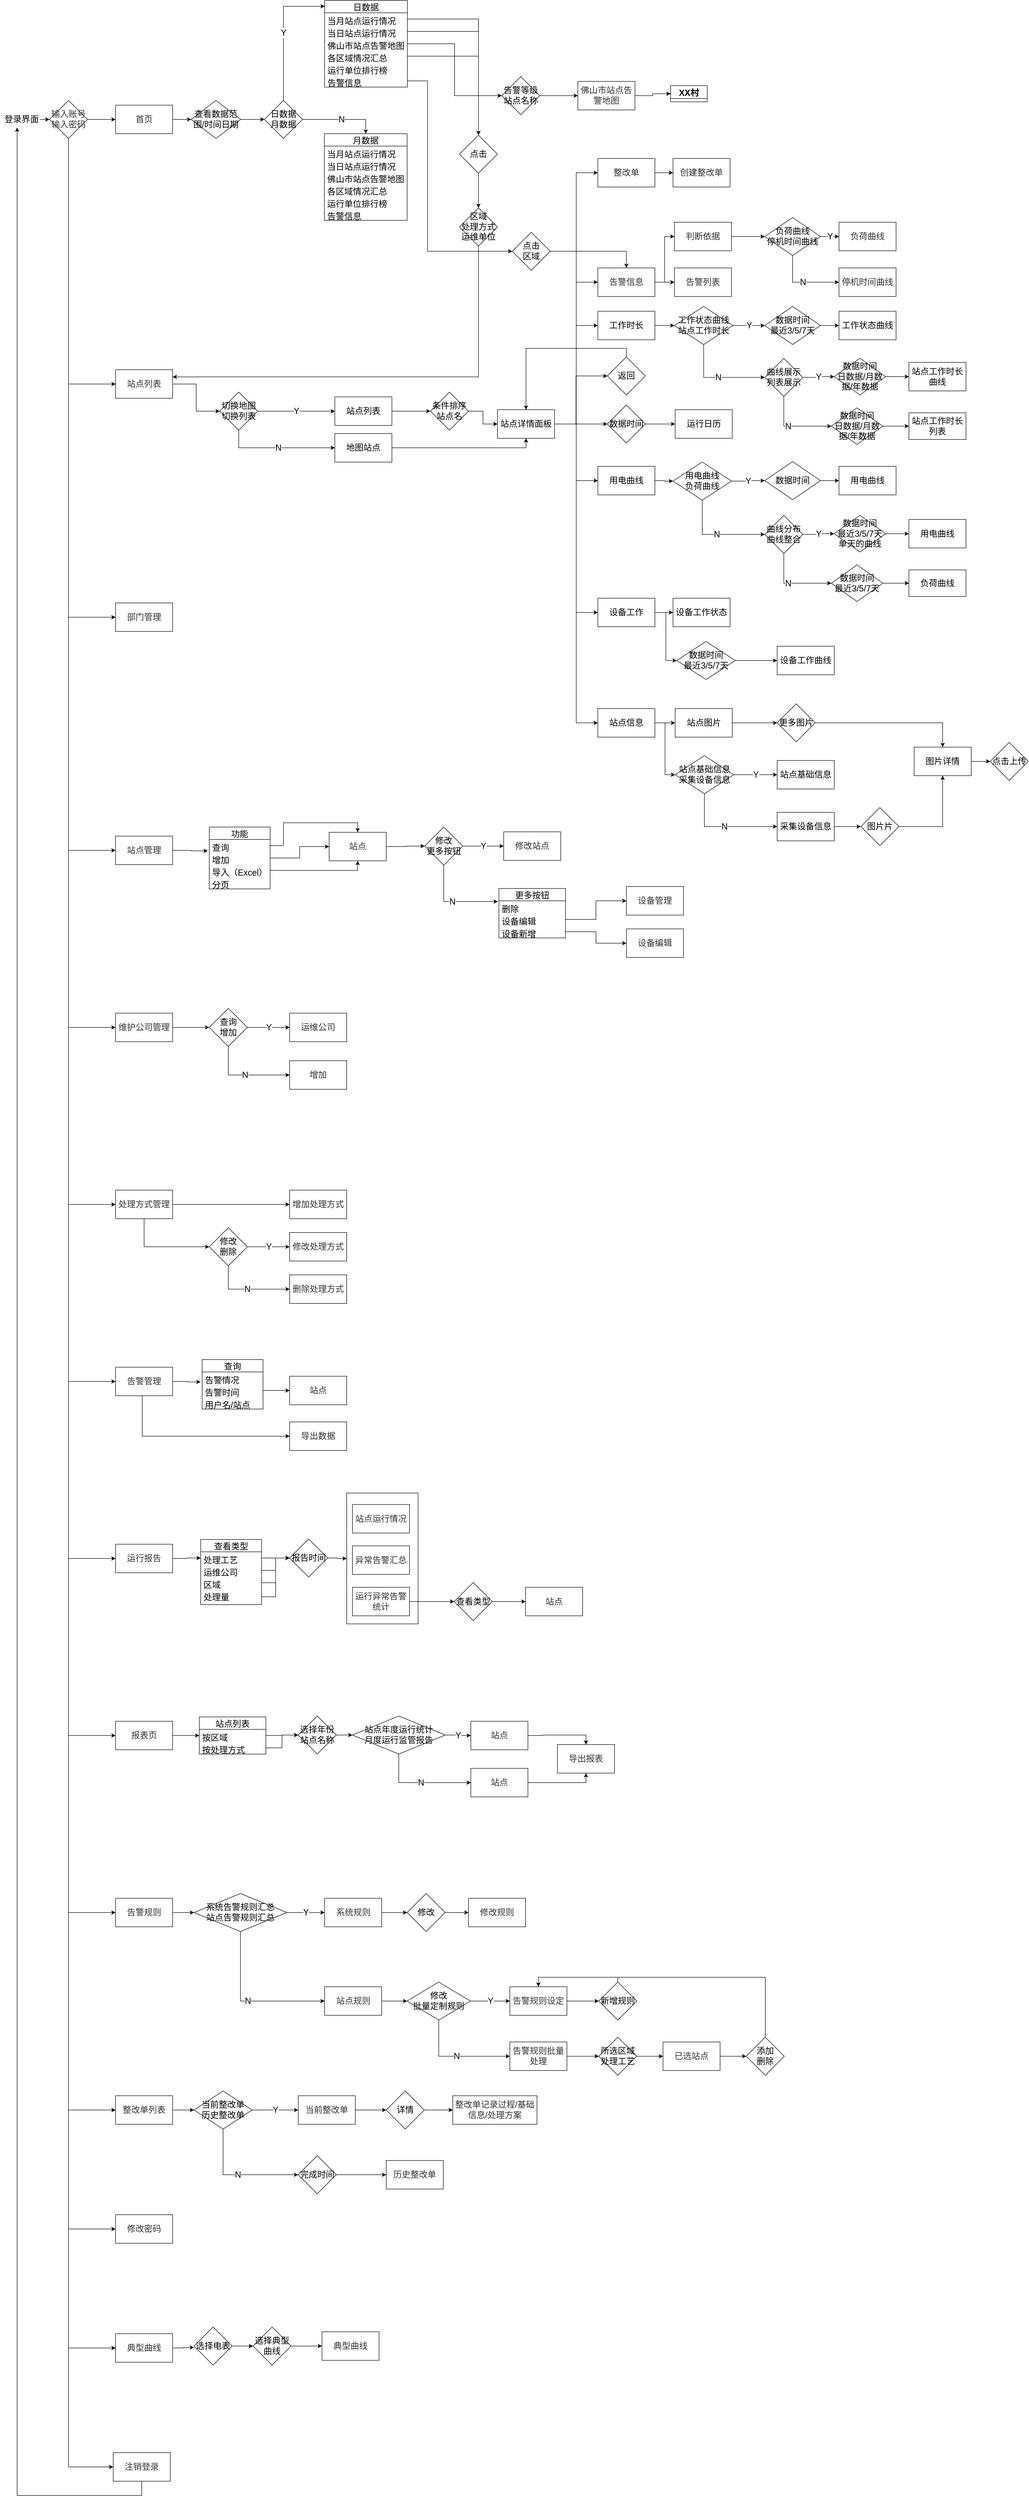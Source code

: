 <mxfile version="20.2.3" type="github">
  <diagram name="Page-1" id="edf60f1a-56cd-e834-aa8a-f176f3a09ee4">
    <mxGraphModel dx="4221" dy="644" grid="0" gridSize="10" guides="1" tooltips="1" connect="1" arrows="1" fold="1" page="1" pageScale="1" pageWidth="3000" pageHeight="8000" background="none" math="0" shadow="0">
      <root>
        <mxCell id="0" />
        <mxCell id="1" parent="0" />
        <mxCell id="jxU3JDYA_xWChLvNGrdQ-115" style="edgeStyle=orthogonalEdgeStyle;rounded=0;orthogonalLoop=1;jettySize=auto;html=1;fontSize=18;" edge="1" parent="1" source="w_8EXkbutIeRQx0IGn0U-2" target="w_8EXkbutIeRQx0IGn0U-4">
          <mxGeometry relative="1" as="geometry" />
        </mxCell>
        <mxCell id="w_8EXkbutIeRQx0IGn0U-2" value="&lt;font style=&quot;font-size: 18px;&quot;&gt;登录界面&lt;/font&gt;" style="text;html=1;resizable=0;autosize=1;align=center;verticalAlign=middle;points=[];fillColor=none;strokeColor=none;rounded=0;" parent="1" vertex="1">
          <mxGeometry x="-5" y="415" width="90" height="34" as="geometry" />
        </mxCell>
        <mxCell id="jxU3JDYA_xWChLvNGrdQ-117" style="edgeStyle=orthogonalEdgeStyle;rounded=0;orthogonalLoop=1;jettySize=auto;html=1;entryX=0;entryY=0.5;entryDx=0;entryDy=0;fontSize=18;" edge="1" parent="1" source="w_8EXkbutIeRQx0IGn0U-3" target="jxU3JDYA_xWChLvNGrdQ-116">
          <mxGeometry relative="1" as="geometry" />
        </mxCell>
        <mxCell id="w_8EXkbutIeRQx0IGn0U-3" value="&lt;span style=&quot;color: rgb(50, 50, 50); font-size: 18px; background-color: rgba(255, 255, 255, 0.01);&quot;&gt;首页&lt;/span&gt;" style="rounded=0;whiteSpace=wrap;html=1;fontSize=14;" parent="1" vertex="1">
          <mxGeometry x="238" y="402" width="120" height="60" as="geometry" />
        </mxCell>
        <mxCell id="w_8EXkbutIeRQx0IGn0U-172" style="edgeStyle=orthogonalEdgeStyle;rounded=0;orthogonalLoop=1;jettySize=auto;html=1;entryX=0;entryY=0.5;entryDx=0;entryDy=0;fontFamily=Helvetica;fontSize=18;exitX=0.5;exitY=1;exitDx=0;exitDy=0;" parent="1" source="w_8EXkbutIeRQx0IGn0U-4" target="w_8EXkbutIeRQx0IGn0U-13" edge="1">
          <mxGeometry relative="1" as="geometry" />
        </mxCell>
        <mxCell id="w_8EXkbutIeRQx0IGn0U-173" style="edgeStyle=orthogonalEdgeStyle;rounded=0;orthogonalLoop=1;jettySize=auto;html=1;entryX=0;entryY=0.5;entryDx=0;entryDy=0;fontFamily=Helvetica;fontSize=18;" parent="1" source="w_8EXkbutIeRQx0IGn0U-4" target="w_8EXkbutIeRQx0IGn0U-3" edge="1">
          <mxGeometry relative="1" as="geometry" />
        </mxCell>
        <mxCell id="w_8EXkbutIeRQx0IGn0U-175" style="edgeStyle=orthogonalEdgeStyle;rounded=0;orthogonalLoop=1;jettySize=auto;html=1;entryX=0;entryY=0.5;entryDx=0;entryDy=0;fontFamily=Helvetica;fontSize=18;" parent="1" source="w_8EXkbutIeRQx0IGn0U-4" target="w_8EXkbutIeRQx0IGn0U-174" edge="1">
          <mxGeometry relative="1" as="geometry">
            <Array as="points">
              <mxPoint x="139" y="1478" />
            </Array>
          </mxGeometry>
        </mxCell>
        <mxCell id="w_8EXkbutIeRQx0IGn0U-210" style="edgeStyle=orthogonalEdgeStyle;rounded=0;orthogonalLoop=1;jettySize=auto;html=1;entryX=0;entryY=0.5;entryDx=0;entryDy=0;fontFamily=Helvetica;fontSize=18;" parent="1" source="w_8EXkbutIeRQx0IGn0U-4" target="w_8EXkbutIeRQx0IGn0U-176" edge="1">
          <mxGeometry relative="1" as="geometry">
            <Array as="points">
              <mxPoint x="139" y="1968" />
            </Array>
          </mxGeometry>
        </mxCell>
        <mxCell id="w_8EXkbutIeRQx0IGn0U-218" style="edgeStyle=orthogonalEdgeStyle;rounded=0;orthogonalLoop=1;jettySize=auto;html=1;entryX=0;entryY=0.5;entryDx=0;entryDy=0;fontFamily=Helvetica;fontSize=18;" parent="1" source="w_8EXkbutIeRQx0IGn0U-4" target="w_8EXkbutIeRQx0IGn0U-211" edge="1">
          <mxGeometry relative="1" as="geometry">
            <Array as="points">
              <mxPoint x="139" y="2340" />
            </Array>
          </mxGeometry>
        </mxCell>
        <mxCell id="w_8EXkbutIeRQx0IGn0U-220" style="edgeStyle=orthogonalEdgeStyle;rounded=0;orthogonalLoop=1;jettySize=auto;html=1;entryX=0;entryY=0.5;entryDx=0;entryDy=0;fontFamily=Helvetica;fontSize=18;" parent="1" source="w_8EXkbutIeRQx0IGn0U-4" target="w_8EXkbutIeRQx0IGn0U-219" edge="1">
          <mxGeometry relative="1" as="geometry">
            <Array as="points">
              <mxPoint x="139" y="2712" />
            </Array>
          </mxGeometry>
        </mxCell>
        <mxCell id="jxU3JDYA_xWChLvNGrdQ-17" style="edgeStyle=orthogonalEdgeStyle;rounded=0;orthogonalLoop=1;jettySize=auto;html=1;entryX=0;entryY=0.5;entryDx=0;entryDy=0;" edge="1" parent="1" source="w_8EXkbutIeRQx0IGn0U-4" target="jxU3JDYA_xWChLvNGrdQ-1">
          <mxGeometry relative="1" as="geometry">
            <Array as="points">
              <mxPoint x="139" y="3084" />
            </Array>
          </mxGeometry>
        </mxCell>
        <mxCell id="jxU3JDYA_xWChLvNGrdQ-40" style="edgeStyle=orthogonalEdgeStyle;rounded=0;orthogonalLoop=1;jettySize=auto;html=1;entryX=0;entryY=0.5;entryDx=0;entryDy=0;fontSize=18;" edge="1" parent="1" source="w_8EXkbutIeRQx0IGn0U-4" target="jxU3JDYA_xWChLvNGrdQ-18">
          <mxGeometry relative="1" as="geometry">
            <Array as="points">
              <mxPoint x="139" y="3456" />
            </Array>
          </mxGeometry>
        </mxCell>
        <mxCell id="jxU3JDYA_xWChLvNGrdQ-56" style="edgeStyle=orthogonalEdgeStyle;rounded=0;orthogonalLoop=1;jettySize=auto;html=1;entryX=0;entryY=0.5;entryDx=0;entryDy=0;fontSize=18;" edge="1" parent="1" source="w_8EXkbutIeRQx0IGn0U-4" target="jxU3JDYA_xWChLvNGrdQ-41">
          <mxGeometry relative="1" as="geometry">
            <Array as="points">
              <mxPoint x="139" y="3828" />
            </Array>
          </mxGeometry>
        </mxCell>
        <mxCell id="jxU3JDYA_xWChLvNGrdQ-87" style="edgeStyle=orthogonalEdgeStyle;rounded=0;orthogonalLoop=1;jettySize=auto;html=1;entryX=0;entryY=0.5;entryDx=0;entryDy=0;fontSize=18;" edge="1" parent="1" source="w_8EXkbutIeRQx0IGn0U-4" target="jxU3JDYA_xWChLvNGrdQ-60">
          <mxGeometry relative="1" as="geometry">
            <Array as="points">
              <mxPoint x="139" y="4200" />
            </Array>
          </mxGeometry>
        </mxCell>
        <mxCell id="jxU3JDYA_xWChLvNGrdQ-101" style="edgeStyle=orthogonalEdgeStyle;rounded=0;orthogonalLoop=1;jettySize=auto;html=1;entryX=0;entryY=0.5;entryDx=0;entryDy=0;fontSize=18;" edge="1" parent="1" source="w_8EXkbutIeRQx0IGn0U-4" target="jxU3JDYA_xWChLvNGrdQ-88">
          <mxGeometry relative="1" as="geometry">
            <Array as="points">
              <mxPoint x="139" y="4615" />
            </Array>
          </mxGeometry>
        </mxCell>
        <mxCell id="jxU3JDYA_xWChLvNGrdQ-111" style="edgeStyle=orthogonalEdgeStyle;rounded=0;orthogonalLoop=1;jettySize=auto;html=1;entryX=0;entryY=0.5;entryDx=0;entryDy=0;fontSize=18;" edge="1" parent="1" source="w_8EXkbutIeRQx0IGn0U-4" target="jxU3JDYA_xWChLvNGrdQ-102">
          <mxGeometry relative="1" as="geometry">
            <Array as="points">
              <mxPoint x="139" y="4865" />
            </Array>
          </mxGeometry>
        </mxCell>
        <mxCell id="jxU3JDYA_xWChLvNGrdQ-112" style="edgeStyle=orthogonalEdgeStyle;rounded=0;orthogonalLoop=1;jettySize=auto;html=1;entryX=0;entryY=0.5;entryDx=0;entryDy=0;fontSize=18;" edge="1" parent="1" source="w_8EXkbutIeRQx0IGn0U-4" target="jxU3JDYA_xWChLvNGrdQ-103">
          <mxGeometry relative="1" as="geometry">
            <Array as="points">
              <mxPoint x="139" y="5115" />
            </Array>
          </mxGeometry>
        </mxCell>
        <mxCell id="jxU3JDYA_xWChLvNGrdQ-113" style="edgeStyle=orthogonalEdgeStyle;rounded=0;orthogonalLoop=1;jettySize=auto;html=1;entryX=0;entryY=0.5;entryDx=0;entryDy=0;fontSize=18;" edge="1" parent="1" source="w_8EXkbutIeRQx0IGn0U-4" target="jxU3JDYA_xWChLvNGrdQ-110">
          <mxGeometry relative="1" as="geometry">
            <Array as="points">
              <mxPoint x="139" y="5365" />
            </Array>
          </mxGeometry>
        </mxCell>
        <mxCell id="w_8EXkbutIeRQx0IGn0U-4" value="&lt;font style=&quot;font-size: 18px;&quot; face=&quot;Arial&quot; color=&quot;#323232&quot;&gt;&lt;span style=&quot;background-color: rgba(255, 255, 255, 0.01);&quot;&gt;输入账号&lt;br&gt;输入密码&lt;br&gt;&lt;/span&gt;&lt;/font&gt;" style="rhombus;whiteSpace=wrap;html=1;fontSize=14;" parent="1" vertex="1">
          <mxGeometry x="99" y="392" width="80" height="80" as="geometry" />
        </mxCell>
        <mxCell id="w_8EXkbutIeRQx0IGn0U-25" style="edgeStyle=orthogonalEdgeStyle;rounded=0;orthogonalLoop=1;jettySize=auto;html=1;fontFamily=Helvetica;fontSize=18;entryX=0.5;entryY=0;entryDx=0;entryDy=0;exitX=1;exitY=0.5;exitDx=0;exitDy=0;" parent="1" source="jxU3JDYA_xWChLvNGrdQ-120" target="w_8EXkbutIeRQx0IGn0U-18" edge="1">
          <mxGeometry relative="1" as="geometry">
            <mxPoint x="1005" y="296" as="targetPoint" />
          </mxGeometry>
        </mxCell>
        <mxCell id="w_8EXkbutIeRQx0IGn0U-30" style="edgeStyle=orthogonalEdgeStyle;rounded=0;orthogonalLoop=1;jettySize=auto;html=1;entryX=0;entryY=0.5;entryDx=0;entryDy=0;fontFamily=Helvetica;fontSize=18;exitX=1;exitY=0.5;exitDx=0;exitDy=0;" parent="1" source="jxU3JDYA_xWChLvNGrdQ-125" target="w_8EXkbutIeRQx0IGn0U-29" edge="1">
          <mxGeometry relative="1" as="geometry" />
        </mxCell>
        <mxCell id="w_8EXkbutIeRQx0IGn0U-36" style="edgeStyle=orthogonalEdgeStyle;rounded=0;orthogonalLoop=1;jettySize=auto;html=1;fontFamily=Helvetica;fontSize=18;exitX=1;exitY=0.5;exitDx=0;exitDy=0;" parent="1" source="jxU3JDYA_xWChLvNGrdQ-126" target="w_8EXkbutIeRQx0IGn0U-18" edge="1">
          <mxGeometry relative="1" as="geometry" />
        </mxCell>
        <mxCell id="w_8EXkbutIeRQx0IGn0U-47" style="edgeStyle=orthogonalEdgeStyle;rounded=0;orthogonalLoop=1;jettySize=auto;html=1;entryX=0;entryY=0.5;entryDx=0;entryDy=0;fontFamily=Helvetica;fontSize=18;" parent="1" source="w_8EXkbutIeRQx0IGn0U-13" target="w_8EXkbutIeRQx0IGn0U-45" edge="1">
          <mxGeometry relative="1" as="geometry" />
        </mxCell>
        <mxCell id="w_8EXkbutIeRQx0IGn0U-13" value="&lt;span style=&quot;color: rgb(50, 50, 50); font-size: 18px; background-color: rgba(255, 255, 255, 0.01);&quot;&gt;站点列表&lt;/span&gt;" style="rounded=0;whiteSpace=wrap;html=1;fontSize=14;" parent="1" vertex="1">
          <mxGeometry x="238" y="958" width="120" height="60" as="geometry" />
        </mxCell>
        <mxCell id="w_8EXkbutIeRQx0IGn0U-38" style="edgeStyle=orthogonalEdgeStyle;rounded=0;orthogonalLoop=1;jettySize=auto;html=1;entryX=0.5;entryY=0;entryDx=0;entryDy=0;fontFamily=Helvetica;fontSize=18;" parent="1" source="w_8EXkbutIeRQx0IGn0U-18" target="w_8EXkbutIeRQx0IGn0U-37" edge="1">
          <mxGeometry relative="1" as="geometry" />
        </mxCell>
        <mxCell id="w_8EXkbutIeRQx0IGn0U-18" value="点击&lt;br&gt;" style="rhombus;whiteSpace=wrap;html=1;fontFamily=Helvetica;fontSize=18;" parent="1" vertex="1">
          <mxGeometry x="961" y="465" width="80" height="80" as="geometry" />
        </mxCell>
        <mxCell id="w_8EXkbutIeRQx0IGn0U-19" value="" style="edgeStyle=orthogonalEdgeStyle;rounded=0;orthogonalLoop=1;jettySize=auto;html=1;fontFamily=Helvetica;fontSize=18;entryX=0.5;entryY=0;entryDx=0;entryDy=0;endArrow=none;exitX=1;exitY=0.5;exitDx=0;exitDy=0;" parent="1" source="jxU3JDYA_xWChLvNGrdQ-119" target="w_8EXkbutIeRQx0IGn0U-18" edge="1">
          <mxGeometry relative="1" as="geometry">
            <mxPoint x="712" y="789" as="targetPoint" />
            <mxPoint x="891" y="210.0" as="sourcePoint" />
            <Array as="points" />
          </mxGeometry>
        </mxCell>
        <mxCell id="w_8EXkbutIeRQx0IGn0U-51" style="edgeStyle=orthogonalEdgeStyle;rounded=0;orthogonalLoop=1;jettySize=auto;html=1;fontFamily=Helvetica;fontSize=18;" parent="1" source="w_8EXkbutIeRQx0IGn0U-23" target="w_8EXkbutIeRQx0IGn0U-46" edge="1">
          <mxGeometry relative="1" as="geometry" />
        </mxCell>
        <mxCell id="w_8EXkbutIeRQx0IGn0U-23" value="站点列表" style="rounded=0;whiteSpace=wrap;html=1;fontFamily=Helvetica;fontSize=18;" parent="1" vertex="1">
          <mxGeometry x="699" y="1015" width="120" height="60" as="geometry" />
        </mxCell>
        <mxCell id="w_8EXkbutIeRQx0IGn0U-32" style="edgeStyle=orthogonalEdgeStyle;rounded=0;orthogonalLoop=1;jettySize=auto;html=1;entryX=0;entryY=0.5;entryDx=0;entryDy=0;fontFamily=Helvetica;fontSize=18;" parent="1" source="w_8EXkbutIeRQx0IGn0U-29" target="w_8EXkbutIeRQx0IGn0U-31" edge="1">
          <mxGeometry relative="1" as="geometry" />
        </mxCell>
        <mxCell id="w_8EXkbutIeRQx0IGn0U-29" value="告警等级&lt;br&gt;站点名称" style="rhombus;whiteSpace=wrap;html=1;fontFamily=Helvetica;fontSize=18;" parent="1" vertex="1">
          <mxGeometry x="1050" y="342" width="80" height="80" as="geometry" />
        </mxCell>
        <mxCell id="w_8EXkbutIeRQx0IGn0U-35" style="edgeStyle=orthogonalEdgeStyle;rounded=0;orthogonalLoop=1;jettySize=auto;html=1;exitX=1;exitY=0.5;exitDx=0;exitDy=0;entryX=0;entryY=0.5;entryDx=0;entryDy=0;fontFamily=Helvetica;fontSize=18;" parent="1" source="w_8EXkbutIeRQx0IGn0U-31" target="w_8EXkbutIeRQx0IGn0U-33" edge="1">
          <mxGeometry relative="1" as="geometry" />
        </mxCell>
        <mxCell id="w_8EXkbutIeRQx0IGn0U-31" value="&lt;font color=&quot;#323232&quot;&gt;&lt;span style=&quot;font-size: 18px; background-color: rgba(255, 255, 255, 0.01);&quot;&gt;佛山市站点告警地图&lt;/span&gt;&lt;/font&gt;" style="rounded=0;whiteSpace=wrap;html=1;fontSize=14;" parent="1" vertex="1">
          <mxGeometry x="1210" y="352" width="120" height="60" as="geometry" />
        </mxCell>
        <mxCell id="w_8EXkbutIeRQx0IGn0U-33" value="XX村" style="swimlane;fontFamily=Helvetica;fontSize=18;startSize=27;" parent="1" vertex="1" collapsed="1">
          <mxGeometry x="1405" y="361" width="77" height="34" as="geometry">
            <mxRectangle x="1240" y="373" width="144" height="134" as="alternateBounds" />
          </mxGeometry>
        </mxCell>
        <mxCell id="w_8EXkbutIeRQx0IGn0U-34" value="告警时间&lt;br&gt;告警等级&lt;br&gt;告警内容" style="text;html=1;align=center;verticalAlign=middle;resizable=0;points=[];autosize=1;strokeColor=none;fillColor=none;fontSize=18;fontFamily=Helvetica;" parent="w_8EXkbutIeRQx0IGn0U-33" vertex="1">
          <mxGeometry x="29" y="42" width="90" height="77" as="geometry" />
        </mxCell>
        <mxCell id="w_8EXkbutIeRQx0IGn0U-39" style="edgeStyle=orthogonalEdgeStyle;rounded=0;orthogonalLoop=1;jettySize=auto;html=1;entryX=1;entryY=0.25;entryDx=0;entryDy=0;fontFamily=Helvetica;fontSize=18;exitX=0.5;exitY=1;exitDx=0;exitDy=0;" parent="1" source="w_8EXkbutIeRQx0IGn0U-37" target="w_8EXkbutIeRQx0IGn0U-13" edge="1">
          <mxGeometry relative="1" as="geometry" />
        </mxCell>
        <mxCell id="w_8EXkbutIeRQx0IGn0U-37" value="区域&lt;br&gt;处理方式&lt;br&gt;运维单位" style="rhombus;whiteSpace=wrap;html=1;fontFamily=Helvetica;fontSize=18;" parent="1" vertex="1">
          <mxGeometry x="961" y="618" width="80" height="80" as="geometry" />
        </mxCell>
        <mxCell id="w_8EXkbutIeRQx0IGn0U-131" style="edgeStyle=orthogonalEdgeStyle;rounded=0;orthogonalLoop=1;jettySize=auto;html=1;entryX=0;entryY=0.5;entryDx=0;entryDy=0;fontFamily=Helvetica;fontSize=18;" parent="1" source="w_8EXkbutIeRQx0IGn0U-40" target="w_8EXkbutIeRQx0IGn0U-129" edge="1">
          <mxGeometry relative="1" as="geometry" />
        </mxCell>
        <mxCell id="w_8EXkbutIeRQx0IGn0U-132" style="edgeStyle=orthogonalEdgeStyle;rounded=0;orthogonalLoop=1;jettySize=auto;html=1;entryX=0;entryY=0.5;entryDx=0;entryDy=0;fontFamily=Helvetica;fontSize=18;" parent="1" source="w_8EXkbutIeRQx0IGn0U-40" target="w_8EXkbutIeRQx0IGn0U-128" edge="1">
          <mxGeometry relative="1" as="geometry" />
        </mxCell>
        <mxCell id="w_8EXkbutIeRQx0IGn0U-40" value="&lt;font color=&quot;#323232&quot;&gt;&lt;span style=&quot;font-size: 18px; background-color: rgba(255, 255, 255, 0.01);&quot;&gt;告警信息&lt;/span&gt;&lt;/font&gt;" style="rounded=0;whiteSpace=wrap;html=1;fontSize=14;" parent="1" vertex="1">
          <mxGeometry x="1252" y="744" width="120" height="60" as="geometry" />
        </mxCell>
        <mxCell id="w_8EXkbutIeRQx0IGn0U-44" style="edgeStyle=orthogonalEdgeStyle;rounded=0;orthogonalLoop=1;jettySize=auto;html=1;fontFamily=Helvetica;fontSize=18;entryX=0.5;entryY=0;entryDx=0;entryDy=0;" parent="1" source="w_8EXkbutIeRQx0IGn0U-42" target="w_8EXkbutIeRQx0IGn0U-40" edge="1">
          <mxGeometry relative="1" as="geometry">
            <mxPoint x="1082" y="742" as="targetPoint" />
          </mxGeometry>
        </mxCell>
        <mxCell id="w_8EXkbutIeRQx0IGn0U-42" value="点击&lt;br&gt;区域" style="rhombus;whiteSpace=wrap;html=1;fontFamily=Helvetica;fontSize=18;" parent="1" vertex="1">
          <mxGeometry x="1072" y="669" width="80" height="80" as="geometry" />
        </mxCell>
        <mxCell id="w_8EXkbutIeRQx0IGn0U-49" value="Y" style="edgeStyle=orthogonalEdgeStyle;rounded=0;orthogonalLoop=1;jettySize=auto;html=1;entryX=0;entryY=0.5;entryDx=0;entryDy=0;fontFamily=Helvetica;fontSize=18;" parent="1" source="w_8EXkbutIeRQx0IGn0U-45" target="w_8EXkbutIeRQx0IGn0U-23" edge="1">
          <mxGeometry relative="1" as="geometry" />
        </mxCell>
        <mxCell id="w_8EXkbutIeRQx0IGn0U-50" value="N" style="edgeStyle=orthogonalEdgeStyle;rounded=0;orthogonalLoop=1;jettySize=auto;html=1;entryX=0;entryY=0.5;entryDx=0;entryDy=0;fontFamily=Helvetica;fontSize=18;exitX=0.5;exitY=1;exitDx=0;exitDy=0;" parent="1" source="w_8EXkbutIeRQx0IGn0U-45" target="w_8EXkbutIeRQx0IGn0U-48" edge="1">
          <mxGeometry relative="1" as="geometry" />
        </mxCell>
        <mxCell id="w_8EXkbutIeRQx0IGn0U-45" value="切换地图&lt;br&gt;切换列表" style="rhombus;whiteSpace=wrap;html=1;fontFamily=Helvetica;fontSize=18;" parent="1" vertex="1">
          <mxGeometry x="457" y="1005" width="80" height="80" as="geometry" />
        </mxCell>
        <mxCell id="w_8EXkbutIeRQx0IGn0U-54" style="edgeStyle=orthogonalEdgeStyle;rounded=0;orthogonalLoop=1;jettySize=auto;html=1;entryX=0;entryY=0.5;entryDx=0;entryDy=0;fontFamily=Helvetica;fontSize=18;" parent="1" source="w_8EXkbutIeRQx0IGn0U-46" target="w_8EXkbutIeRQx0IGn0U-52" edge="1">
          <mxGeometry relative="1" as="geometry" />
        </mxCell>
        <mxCell id="w_8EXkbutIeRQx0IGn0U-46" value="条件排序&lt;br&gt;站点名" style="rhombus;whiteSpace=wrap;html=1;fontFamily=Helvetica;fontSize=18;" parent="1" vertex="1">
          <mxGeometry x="900" y="1005" width="80" height="80" as="geometry" />
        </mxCell>
        <mxCell id="w_8EXkbutIeRQx0IGn0U-53" style="edgeStyle=orthogonalEdgeStyle;rounded=0;orthogonalLoop=1;jettySize=auto;html=1;entryX=0.5;entryY=1;entryDx=0;entryDy=0;fontFamily=Helvetica;fontSize=18;" parent="1" source="w_8EXkbutIeRQx0IGn0U-48" target="w_8EXkbutIeRQx0IGn0U-52" edge="1">
          <mxGeometry relative="1" as="geometry" />
        </mxCell>
        <mxCell id="w_8EXkbutIeRQx0IGn0U-48" value="地图站点" style="rounded=0;whiteSpace=wrap;html=1;fontFamily=Helvetica;fontSize=18;" parent="1" vertex="1">
          <mxGeometry x="699" y="1092" width="120" height="60" as="geometry" />
        </mxCell>
        <mxCell id="w_8EXkbutIeRQx0IGn0U-73" style="edgeStyle=orthogonalEdgeStyle;rounded=0;orthogonalLoop=1;jettySize=auto;html=1;entryX=0;entryY=0.5;entryDx=0;entryDy=0;fontFamily=Helvetica;fontSize=18;" parent="1" source="w_8EXkbutIeRQx0IGn0U-52" target="w_8EXkbutIeRQx0IGn0U-62" edge="1">
          <mxGeometry relative="1" as="geometry" />
        </mxCell>
        <mxCell id="w_8EXkbutIeRQx0IGn0U-74" style="edgeStyle=orthogonalEdgeStyle;rounded=0;orthogonalLoop=1;jettySize=auto;html=1;entryX=0;entryY=0.5;entryDx=0;entryDy=0;fontFamily=Helvetica;fontSize=18;" parent="1" source="w_8EXkbutIeRQx0IGn0U-52" target="w_8EXkbutIeRQx0IGn0U-40" edge="1">
          <mxGeometry relative="1" as="geometry" />
        </mxCell>
        <mxCell id="w_8EXkbutIeRQx0IGn0U-109" style="edgeStyle=orthogonalEdgeStyle;rounded=0;orthogonalLoop=1;jettySize=auto;html=1;fontFamily=Helvetica;fontSize=18;" parent="1" source="w_8EXkbutIeRQx0IGn0U-52" target="w_8EXkbutIeRQx0IGn0U-108" edge="1">
          <mxGeometry relative="1" as="geometry" />
        </mxCell>
        <mxCell id="w_8EXkbutIeRQx0IGn0U-111" style="edgeStyle=orthogonalEdgeStyle;rounded=0;orthogonalLoop=1;jettySize=auto;html=1;entryX=0;entryY=0.5;entryDx=0;entryDy=0;fontFamily=Helvetica;fontSize=18;" parent="1" source="w_8EXkbutIeRQx0IGn0U-52" target="w_8EXkbutIeRQx0IGn0U-65" edge="1">
          <mxGeometry relative="1" as="geometry" />
        </mxCell>
        <mxCell id="w_8EXkbutIeRQx0IGn0U-142" style="edgeStyle=orthogonalEdgeStyle;rounded=0;orthogonalLoop=1;jettySize=auto;html=1;entryX=0;entryY=0.5;entryDx=0;entryDy=0;fontFamily=Helvetica;fontSize=18;" parent="1" source="w_8EXkbutIeRQx0IGn0U-52" target="w_8EXkbutIeRQx0IGn0U-64" edge="1">
          <mxGeometry relative="1" as="geometry" />
        </mxCell>
        <mxCell id="w_8EXkbutIeRQx0IGn0U-162" style="edgeStyle=orthogonalEdgeStyle;rounded=0;orthogonalLoop=1;jettySize=auto;html=1;entryX=0;entryY=0.5;entryDx=0;entryDy=0;fontFamily=Helvetica;fontSize=18;" parent="1" source="w_8EXkbutIeRQx0IGn0U-52" target="w_8EXkbutIeRQx0IGn0U-143" edge="1">
          <mxGeometry relative="1" as="geometry" />
        </mxCell>
        <mxCell id="w_8EXkbutIeRQx0IGn0U-165" style="edgeStyle=orthogonalEdgeStyle;rounded=0;orthogonalLoop=1;jettySize=auto;html=1;entryX=0;entryY=0.5;entryDx=0;entryDy=0;fontFamily=Helvetica;fontSize=18;" parent="1" source="w_8EXkbutIeRQx0IGn0U-52" target="w_8EXkbutIeRQx0IGn0U-164" edge="1">
          <mxGeometry relative="1" as="geometry" />
        </mxCell>
        <mxCell id="w_8EXkbutIeRQx0IGn0U-169" style="edgeStyle=orthogonalEdgeStyle;rounded=0;orthogonalLoop=1;jettySize=auto;html=1;entryX=0;entryY=0.5;entryDx=0;entryDy=0;fontFamily=Helvetica;fontSize=18;" parent="1" source="w_8EXkbutIeRQx0IGn0U-52" target="w_8EXkbutIeRQx0IGn0U-168" edge="1">
          <mxGeometry relative="1" as="geometry">
            <Array as="points">
              <mxPoint x="1206" y="1072" />
              <mxPoint x="1206" y="971" />
            </Array>
          </mxGeometry>
        </mxCell>
        <mxCell id="w_8EXkbutIeRQx0IGn0U-52" value="站点详情面板" style="rounded=0;whiteSpace=wrap;html=1;fontFamily=Helvetica;fontSize=18;" parent="1" vertex="1">
          <mxGeometry x="1041" y="1042" width="120" height="60" as="geometry" />
        </mxCell>
        <mxCell id="w_8EXkbutIeRQx0IGn0U-77" style="edgeStyle=orthogonalEdgeStyle;rounded=0;orthogonalLoop=1;jettySize=auto;html=1;entryX=0;entryY=0.5;entryDx=0;entryDy=0;fontFamily=Helvetica;fontSize=18;" parent="1" source="w_8EXkbutIeRQx0IGn0U-62" target="w_8EXkbutIeRQx0IGn0U-75" edge="1">
          <mxGeometry relative="1" as="geometry" />
        </mxCell>
        <mxCell id="w_8EXkbutIeRQx0IGn0U-62" value="工作时长" style="rounded=0;whiteSpace=wrap;html=1;fontFamily=Helvetica;fontSize=18;" parent="1" vertex="1">
          <mxGeometry x="1252" y="835" width="120" height="60" as="geometry" />
        </mxCell>
        <mxCell id="w_8EXkbutIeRQx0IGn0U-63" value="设备工作曲线" style="rounded=0;whiteSpace=wrap;html=1;fontFamily=Helvetica;fontSize=18;" parent="1" vertex="1">
          <mxGeometry x="1629" y="1539" width="120" height="60" as="geometry" />
        </mxCell>
        <mxCell id="w_8EXkbutIeRQx0IGn0U-139" style="edgeStyle=orthogonalEdgeStyle;rounded=0;orthogonalLoop=1;jettySize=auto;html=1;entryX=0;entryY=0.5;entryDx=0;entryDy=0;fontFamily=Helvetica;fontSize=18;" parent="1" source="w_8EXkbutIeRQx0IGn0U-64" target="w_8EXkbutIeRQx0IGn0U-100" edge="1">
          <mxGeometry relative="1" as="geometry" />
        </mxCell>
        <mxCell id="w_8EXkbutIeRQx0IGn0U-140" style="edgeStyle=orthogonalEdgeStyle;rounded=0;orthogonalLoop=1;jettySize=auto;html=1;entryX=0;entryY=0.5;entryDx=0;entryDy=0;fontFamily=Helvetica;fontSize=18;" parent="1" source="w_8EXkbutIeRQx0IGn0U-64" target="w_8EXkbutIeRQx0IGn0U-138" edge="1">
          <mxGeometry relative="1" as="geometry" />
        </mxCell>
        <mxCell id="w_8EXkbutIeRQx0IGn0U-64" value="设备工作" style="rounded=0;whiteSpace=wrap;html=1;fontFamily=Helvetica;fontSize=18;" parent="1" vertex="1">
          <mxGeometry x="1252" y="1438" width="120" height="60" as="geometry" />
        </mxCell>
        <mxCell id="w_8EXkbutIeRQx0IGn0U-97" style="edgeStyle=orthogonalEdgeStyle;rounded=0;orthogonalLoop=1;jettySize=auto;html=1;fontFamily=Helvetica;fontSize=18;" parent="1" source="w_8EXkbutIeRQx0IGn0U-65" target="w_8EXkbutIeRQx0IGn0U-96" edge="1">
          <mxGeometry relative="1" as="geometry" />
        </mxCell>
        <mxCell id="w_8EXkbutIeRQx0IGn0U-65" value="用电曲线" style="rounded=0;whiteSpace=wrap;html=1;fontFamily=Helvetica;fontSize=18;" parent="1" vertex="1">
          <mxGeometry x="1252" y="1161" width="120" height="60" as="geometry" />
        </mxCell>
        <mxCell id="w_8EXkbutIeRQx0IGn0U-66" value="运行日历" style="rounded=0;whiteSpace=wrap;html=1;fontFamily=Helvetica;fontSize=18;" parent="1" vertex="1">
          <mxGeometry x="1414.5" y="1042" width="120" height="60" as="geometry" />
        </mxCell>
        <mxCell id="w_8EXkbutIeRQx0IGn0U-79" value="Y" style="edgeStyle=orthogonalEdgeStyle;rounded=0;orthogonalLoop=1;jettySize=auto;html=1;entryX=0;entryY=0.5;entryDx=0;entryDy=0;fontFamily=Helvetica;fontSize=18;" parent="1" source="w_8EXkbutIeRQx0IGn0U-75" target="w_8EXkbutIeRQx0IGn0U-83" edge="1">
          <mxGeometry relative="1" as="geometry">
            <mxPoint x="1627" y="865.0" as="targetPoint" />
          </mxGeometry>
        </mxCell>
        <mxCell id="w_8EXkbutIeRQx0IGn0U-80" value="N" style="edgeStyle=orthogonalEdgeStyle;rounded=0;orthogonalLoop=1;jettySize=auto;html=1;fontFamily=Helvetica;fontSize=18;exitX=0.5;exitY=1;exitDx=0;exitDy=0;entryX=0;entryY=0.5;entryDx=0;entryDy=0;" parent="1" source="w_8EXkbutIeRQx0IGn0U-75" target="w_8EXkbutIeRQx0IGn0U-88" edge="1">
          <mxGeometry relative="1" as="geometry">
            <mxPoint x="1574" y="974" as="targetPoint" />
            <Array as="points">
              <mxPoint x="1475" y="974" />
              <mxPoint x="1603" y="974" />
            </Array>
          </mxGeometry>
        </mxCell>
        <mxCell id="w_8EXkbutIeRQx0IGn0U-75" value="工作状态曲线&lt;br&gt;站点工作时长" style="rhombus;whiteSpace=wrap;html=1;fontFamily=Helvetica;fontSize=18;" parent="1" vertex="1">
          <mxGeometry x="1413" y="825" width="123" height="80" as="geometry" />
        </mxCell>
        <mxCell id="w_8EXkbutIeRQx0IGn0U-87" style="edgeStyle=orthogonalEdgeStyle;rounded=0;orthogonalLoop=1;jettySize=auto;html=1;entryX=0;entryY=0.5;entryDx=0;entryDy=0;fontFamily=Helvetica;fontSize=18;" parent="1" source="w_8EXkbutIeRQx0IGn0U-83" target="w_8EXkbutIeRQx0IGn0U-84" edge="1">
          <mxGeometry relative="1" as="geometry" />
        </mxCell>
        <mxCell id="w_8EXkbutIeRQx0IGn0U-83" value="数据时间&lt;br&gt;最近3/5/7天" style="rhombus;whiteSpace=wrap;html=1;fontFamily=Helvetica;fontSize=18;" parent="1" vertex="1">
          <mxGeometry x="1603" y="825" width="117" height="80" as="geometry" />
        </mxCell>
        <mxCell id="w_8EXkbutIeRQx0IGn0U-84" value="工作状态曲线" style="rounded=0;whiteSpace=wrap;html=1;fontFamily=Helvetica;fontSize=18;" parent="1" vertex="1">
          <mxGeometry x="1759" y="835" width="120" height="60" as="geometry" />
        </mxCell>
        <mxCell id="w_8EXkbutIeRQx0IGn0U-91" value="Y" style="edgeStyle=orthogonalEdgeStyle;rounded=0;orthogonalLoop=1;jettySize=auto;html=1;entryX=0;entryY=0.5;entryDx=0;entryDy=0;fontFamily=Helvetica;fontSize=18;" parent="1" source="w_8EXkbutIeRQx0IGn0U-88" target="w_8EXkbutIeRQx0IGn0U-90" edge="1">
          <mxGeometry relative="1" as="geometry" />
        </mxCell>
        <mxCell id="w_8EXkbutIeRQx0IGn0U-93" style="edgeStyle=orthogonalEdgeStyle;rounded=0;orthogonalLoop=1;jettySize=auto;html=1;entryX=0;entryY=0.5;entryDx=0;entryDy=0;fontFamily=Helvetica;fontSize=18;" parent="1" source="w_8EXkbutIeRQx0IGn0U-88" target="w_8EXkbutIeRQx0IGn0U-105" edge="1">
          <mxGeometry relative="1" as="geometry">
            <mxPoint x="1743" y="1077" as="targetPoint" />
            <Array as="points">
              <mxPoint x="1643" y="1077" />
            </Array>
          </mxGeometry>
        </mxCell>
        <mxCell id="w_8EXkbutIeRQx0IGn0U-94" value="N&lt;br&gt;" style="edgeLabel;html=1;align=center;verticalAlign=middle;resizable=0;points=[];fontSize=18;fontFamily=Helvetica;" parent="w_8EXkbutIeRQx0IGn0U-93" vertex="1" connectable="0">
          <mxGeometry x="-0.125" relative="1" as="geometry">
            <mxPoint as="offset" />
          </mxGeometry>
        </mxCell>
        <mxCell id="w_8EXkbutIeRQx0IGn0U-88" value="曲线展示&lt;br&gt;列表展示" style="rhombus;whiteSpace=wrap;html=1;fontFamily=Helvetica;fontSize=18;" parent="1" vertex="1">
          <mxGeometry x="1603" y="934" width="80" height="80" as="geometry" />
        </mxCell>
        <mxCell id="w_8EXkbutIeRQx0IGn0U-107" style="edgeStyle=orthogonalEdgeStyle;rounded=0;orthogonalLoop=1;jettySize=auto;html=1;entryX=0;entryY=0.5;entryDx=0;entryDy=0;fontFamily=Helvetica;fontSize=18;" parent="1" source="w_8EXkbutIeRQx0IGn0U-90" target="w_8EXkbutIeRQx0IGn0U-102" edge="1">
          <mxGeometry relative="1" as="geometry" />
        </mxCell>
        <mxCell id="w_8EXkbutIeRQx0IGn0U-90" value="数据时间&lt;br&gt;日数据/月数据/年数据" style="rhombus;whiteSpace=wrap;html=1;fontFamily=Helvetica;fontSize=18;" parent="1" vertex="1">
          <mxGeometry x="1749" y="934" width="108" height="77" as="geometry" />
        </mxCell>
        <mxCell id="w_8EXkbutIeRQx0IGn0U-126" value="Y" style="edgeStyle=orthogonalEdgeStyle;rounded=0;orthogonalLoop=1;jettySize=auto;html=1;entryX=0;entryY=0.5;entryDx=0;entryDy=0;fontFamily=Helvetica;fontSize=18;" parent="1" source="w_8EXkbutIeRQx0IGn0U-96" target="w_8EXkbutIeRQx0IGn0U-124" edge="1">
          <mxGeometry relative="1" as="geometry" />
        </mxCell>
        <mxCell id="w_8EXkbutIeRQx0IGn0U-127" value="N" style="edgeStyle=orthogonalEdgeStyle;rounded=0;orthogonalLoop=1;jettySize=auto;html=1;entryX=0;entryY=0.5;entryDx=0;entryDy=0;fontFamily=Helvetica;fontSize=18;exitX=0.5;exitY=1;exitDx=0;exitDy=0;" parent="1" source="w_8EXkbutIeRQx0IGn0U-96" target="w_8EXkbutIeRQx0IGn0U-116" edge="1">
          <mxGeometry relative="1" as="geometry" />
        </mxCell>
        <mxCell id="w_8EXkbutIeRQx0IGn0U-96" value="用电曲线&lt;br&gt;负荷曲线" style="rhombus;whiteSpace=wrap;html=1;fontFamily=Helvetica;fontSize=18;" parent="1" vertex="1">
          <mxGeometry x="1410" y="1152" width="123" height="80" as="geometry" />
        </mxCell>
        <mxCell id="w_8EXkbutIeRQx0IGn0U-100" value="设备工作状态" style="rounded=0;whiteSpace=wrap;html=1;fontFamily=Helvetica;fontSize=18;" parent="1" vertex="1">
          <mxGeometry x="1410" y="1438" width="120" height="60" as="geometry" />
        </mxCell>
        <mxCell id="w_8EXkbutIeRQx0IGn0U-102" value="站点工作时长曲线" style="rounded=0;whiteSpace=wrap;html=1;fontFamily=Helvetica;fontSize=18;" parent="1" vertex="1">
          <mxGeometry x="1906" y="942.5" width="120" height="60" as="geometry" />
        </mxCell>
        <mxCell id="w_8EXkbutIeRQx0IGn0U-104" value="站点工作时长列表" style="rounded=0;whiteSpace=wrap;html=1;fontFamily=Helvetica;fontSize=18;" parent="1" vertex="1">
          <mxGeometry x="1906" y="1048.5" width="120" height="56" as="geometry" />
        </mxCell>
        <mxCell id="w_8EXkbutIeRQx0IGn0U-106" style="edgeStyle=orthogonalEdgeStyle;rounded=0;orthogonalLoop=1;jettySize=auto;html=1;entryX=0;entryY=0.5;entryDx=0;entryDy=0;fontFamily=Helvetica;fontSize=18;" parent="1" source="w_8EXkbutIeRQx0IGn0U-105" target="w_8EXkbutIeRQx0IGn0U-104" edge="1">
          <mxGeometry relative="1" as="geometry" />
        </mxCell>
        <mxCell id="w_8EXkbutIeRQx0IGn0U-105" value="数据时间&lt;br&gt;日数据/月数据/年数据" style="rhombus;whiteSpace=wrap;html=1;fontFamily=Helvetica;fontSize=18;" parent="1" vertex="1">
          <mxGeometry x="1743" y="1038" width="108" height="77" as="geometry" />
        </mxCell>
        <mxCell id="w_8EXkbutIeRQx0IGn0U-110" style="edgeStyle=orthogonalEdgeStyle;rounded=0;orthogonalLoop=1;jettySize=auto;html=1;entryX=0;entryY=0.5;entryDx=0;entryDy=0;fontFamily=Helvetica;fontSize=18;" parent="1" source="w_8EXkbutIeRQx0IGn0U-108" target="w_8EXkbutIeRQx0IGn0U-66" edge="1">
          <mxGeometry relative="1" as="geometry" />
        </mxCell>
        <mxCell id="w_8EXkbutIeRQx0IGn0U-108" value="数据时间" style="rhombus;whiteSpace=wrap;html=1;fontFamily=Helvetica;fontSize=18;" parent="1" vertex="1">
          <mxGeometry x="1272" y="1032" width="80" height="80" as="geometry" />
        </mxCell>
        <mxCell id="w_8EXkbutIeRQx0IGn0U-113" value="Y" style="edgeStyle=orthogonalEdgeStyle;rounded=0;orthogonalLoop=1;jettySize=auto;html=1;entryX=0;entryY=0.5;entryDx=0;entryDy=0;fontFamily=Helvetica;fontSize=18;" parent="1" source="w_8EXkbutIeRQx0IGn0U-116" target="w_8EXkbutIeRQx0IGn0U-118" edge="1">
          <mxGeometry relative="1" as="geometry" />
        </mxCell>
        <mxCell id="w_8EXkbutIeRQx0IGn0U-114" style="edgeStyle=orthogonalEdgeStyle;rounded=0;orthogonalLoop=1;jettySize=auto;html=1;entryX=0;entryY=0.5;entryDx=0;entryDy=0;fontFamily=Helvetica;fontSize=18;" parent="1" source="w_8EXkbutIeRQx0IGn0U-116" target="w_8EXkbutIeRQx0IGn0U-122" edge="1">
          <mxGeometry relative="1" as="geometry">
            <mxPoint x="1743" y="1407" as="targetPoint" />
            <Array as="points">
              <mxPoint x="1643" y="1407" />
            </Array>
          </mxGeometry>
        </mxCell>
        <mxCell id="w_8EXkbutIeRQx0IGn0U-115" value="N&lt;br&gt;" style="edgeLabel;html=1;align=center;verticalAlign=middle;resizable=0;points=[];fontSize=18;fontFamily=Helvetica;" parent="w_8EXkbutIeRQx0IGn0U-114" vertex="1" connectable="0">
          <mxGeometry x="-0.125" relative="1" as="geometry">
            <mxPoint as="offset" />
          </mxGeometry>
        </mxCell>
        <mxCell id="w_8EXkbutIeRQx0IGn0U-116" value="曲线分布&lt;br&gt;曲线整合" style="rhombus;whiteSpace=wrap;html=1;fontFamily=Helvetica;fontSize=18;" parent="1" vertex="1">
          <mxGeometry x="1603" y="1264" width="80" height="80" as="geometry" />
        </mxCell>
        <mxCell id="w_8EXkbutIeRQx0IGn0U-117" style="edgeStyle=orthogonalEdgeStyle;rounded=0;orthogonalLoop=1;jettySize=auto;html=1;entryX=0;entryY=0.5;entryDx=0;entryDy=0;fontFamily=Helvetica;fontSize=18;" parent="1" source="w_8EXkbutIeRQx0IGn0U-118" target="w_8EXkbutIeRQx0IGn0U-119" edge="1">
          <mxGeometry relative="1" as="geometry" />
        </mxCell>
        <mxCell id="w_8EXkbutIeRQx0IGn0U-118" value="数据时间&lt;br&gt;最近3/5/7天&lt;br&gt;单天的曲线" style="rhombus;whiteSpace=wrap;html=1;fontFamily=Helvetica;fontSize=18;" parent="1" vertex="1">
          <mxGeometry x="1749" y="1264" width="108" height="77" as="geometry" />
        </mxCell>
        <mxCell id="w_8EXkbutIeRQx0IGn0U-119" value="用电曲线" style="rounded=0;whiteSpace=wrap;html=1;fontFamily=Helvetica;fontSize=18;" parent="1" vertex="1">
          <mxGeometry x="1906" y="1272.5" width="120" height="60" as="geometry" />
        </mxCell>
        <mxCell id="w_8EXkbutIeRQx0IGn0U-120" value="负荷曲线" style="rounded=0;whiteSpace=wrap;html=1;fontFamily=Helvetica;fontSize=18;" parent="1" vertex="1">
          <mxGeometry x="1906" y="1378.5" width="120" height="56" as="geometry" />
        </mxCell>
        <mxCell id="w_8EXkbutIeRQx0IGn0U-121" style="edgeStyle=orthogonalEdgeStyle;rounded=0;orthogonalLoop=1;jettySize=auto;html=1;entryX=0;entryY=0.5;entryDx=0;entryDy=0;fontFamily=Helvetica;fontSize=18;" parent="1" source="w_8EXkbutIeRQx0IGn0U-122" target="w_8EXkbutIeRQx0IGn0U-120" edge="1">
          <mxGeometry relative="1" as="geometry" />
        </mxCell>
        <mxCell id="w_8EXkbutIeRQx0IGn0U-122" value="数据时间&lt;br&gt;最近3/5/7天" style="rhombus;whiteSpace=wrap;html=1;fontFamily=Helvetica;fontSize=18;" parent="1" vertex="1">
          <mxGeometry x="1743" y="1368" width="108" height="77" as="geometry" />
        </mxCell>
        <mxCell id="w_8EXkbutIeRQx0IGn0U-123" style="edgeStyle=orthogonalEdgeStyle;rounded=0;orthogonalLoop=1;jettySize=auto;html=1;entryX=0;entryY=0.5;entryDx=0;entryDy=0;fontFamily=Helvetica;fontSize=18;" parent="1" source="w_8EXkbutIeRQx0IGn0U-124" target="w_8EXkbutIeRQx0IGn0U-125" edge="1">
          <mxGeometry relative="1" as="geometry" />
        </mxCell>
        <mxCell id="w_8EXkbutIeRQx0IGn0U-124" value="数据时间" style="rhombus;whiteSpace=wrap;html=1;fontFamily=Helvetica;fontSize=18;" parent="1" vertex="1">
          <mxGeometry x="1603" y="1151" width="117" height="80" as="geometry" />
        </mxCell>
        <mxCell id="w_8EXkbutIeRQx0IGn0U-125" value="用电曲线" style="rounded=0;whiteSpace=wrap;html=1;fontFamily=Helvetica;fontSize=18;" parent="1" vertex="1">
          <mxGeometry x="1759" y="1161" width="120" height="60" as="geometry" />
        </mxCell>
        <mxCell id="w_8EXkbutIeRQx0IGn0U-133" style="edgeStyle=orthogonalEdgeStyle;rounded=0;orthogonalLoop=1;jettySize=auto;html=1;entryX=0;entryY=0.5;entryDx=0;entryDy=0;fontFamily=Helvetica;fontSize=18;" parent="1" source="w_8EXkbutIeRQx0IGn0U-128" target="w_8EXkbutIeRQx0IGn0U-130" edge="1">
          <mxGeometry relative="1" as="geometry" />
        </mxCell>
        <mxCell id="w_8EXkbutIeRQx0IGn0U-128" value="&lt;font color=&quot;#323232&quot;&gt;&lt;span style=&quot;font-size: 18px; background-color: rgba(255, 255, 255, 0.01);&quot;&gt;判断依据&lt;/span&gt;&lt;/font&gt;" style="rounded=0;whiteSpace=wrap;html=1;fontSize=14;" parent="1" vertex="1">
          <mxGeometry x="1413" y="648" width="120" height="60" as="geometry" />
        </mxCell>
        <mxCell id="w_8EXkbutIeRQx0IGn0U-129" value="&lt;font color=&quot;#323232&quot;&gt;&lt;span style=&quot;font-size: 18px; background-color: rgba(255, 255, 255, 0.01);&quot;&gt;告警列表&lt;/span&gt;&lt;/font&gt;" style="rounded=0;whiteSpace=wrap;html=1;fontSize=14;" parent="1" vertex="1">
          <mxGeometry x="1413" y="744" width="120" height="60" as="geometry" />
        </mxCell>
        <mxCell id="w_8EXkbutIeRQx0IGn0U-135" value="Y" style="edgeStyle=orthogonalEdgeStyle;rounded=0;orthogonalLoop=1;jettySize=auto;html=1;entryX=0;entryY=0.5;entryDx=0;entryDy=0;fontFamily=Helvetica;fontSize=18;" parent="1" source="w_8EXkbutIeRQx0IGn0U-130" target="w_8EXkbutIeRQx0IGn0U-134" edge="1">
          <mxGeometry relative="1" as="geometry" />
        </mxCell>
        <mxCell id="w_8EXkbutIeRQx0IGn0U-137" value="N" style="edgeStyle=orthogonalEdgeStyle;rounded=0;orthogonalLoop=1;jettySize=auto;html=1;entryX=0;entryY=0.5;entryDx=0;entryDy=0;fontFamily=Helvetica;fontSize=18;exitX=0.5;exitY=1;exitDx=0;exitDy=0;" parent="1" source="w_8EXkbutIeRQx0IGn0U-130" target="w_8EXkbutIeRQx0IGn0U-136" edge="1">
          <mxGeometry relative="1" as="geometry">
            <Array as="points">
              <mxPoint x="1661" y="774" />
            </Array>
          </mxGeometry>
        </mxCell>
        <mxCell id="w_8EXkbutIeRQx0IGn0U-130" value="负荷曲线&lt;br&gt;停机时间曲线" style="rhombus;whiteSpace=wrap;html=1;fontFamily=Helvetica;fontSize=18;" parent="1" vertex="1">
          <mxGeometry x="1603" y="638" width="117" height="80" as="geometry" />
        </mxCell>
        <mxCell id="w_8EXkbutIeRQx0IGn0U-134" value="&lt;font color=&quot;#323232&quot;&gt;&lt;span style=&quot;font-size: 18px; background-color: rgba(255, 255, 255, 0.01);&quot;&gt;负荷曲线&lt;/span&gt;&lt;/font&gt;" style="rounded=0;whiteSpace=wrap;html=1;fontSize=14;" parent="1" vertex="1">
          <mxGeometry x="1759" y="648" width="120" height="60" as="geometry" />
        </mxCell>
        <mxCell id="w_8EXkbutIeRQx0IGn0U-136" value="&lt;font color=&quot;#323232&quot;&gt;&lt;span style=&quot;font-size: 18px; background-color: rgba(255, 255, 255, 0.01);&quot;&gt;停机时间曲线&lt;/span&gt;&lt;/font&gt;" style="rounded=0;whiteSpace=wrap;html=1;fontSize=14;" parent="1" vertex="1">
          <mxGeometry x="1759" y="744" width="120" height="60" as="geometry" />
        </mxCell>
        <mxCell id="w_8EXkbutIeRQx0IGn0U-141" style="edgeStyle=orthogonalEdgeStyle;rounded=0;orthogonalLoop=1;jettySize=auto;html=1;entryX=0;entryY=0.5;entryDx=0;entryDy=0;fontFamily=Helvetica;fontSize=18;" parent="1" source="w_8EXkbutIeRQx0IGn0U-138" target="w_8EXkbutIeRQx0IGn0U-63" edge="1">
          <mxGeometry relative="1" as="geometry" />
        </mxCell>
        <mxCell id="w_8EXkbutIeRQx0IGn0U-138" value="数据时间&lt;br&gt;最近3/5/7天" style="rhombus;whiteSpace=wrap;html=1;fontFamily=Helvetica;fontSize=18;" parent="1" vertex="1">
          <mxGeometry x="1418" y="1529" width="123" height="80" as="geometry" />
        </mxCell>
        <mxCell id="w_8EXkbutIeRQx0IGn0U-145" style="edgeStyle=orthogonalEdgeStyle;rounded=0;orthogonalLoop=1;jettySize=auto;html=1;entryX=0;entryY=0.5;entryDx=0;entryDy=0;fontFamily=Helvetica;fontSize=18;" parent="1" source="w_8EXkbutIeRQx0IGn0U-143" target="w_8EXkbutIeRQx0IGn0U-144" edge="1">
          <mxGeometry relative="1" as="geometry" />
        </mxCell>
        <mxCell id="w_8EXkbutIeRQx0IGn0U-147" style="edgeStyle=orthogonalEdgeStyle;rounded=0;orthogonalLoop=1;jettySize=auto;html=1;entryX=0;entryY=0.5;entryDx=0;entryDy=0;fontFamily=Helvetica;fontSize=18;" parent="1" source="w_8EXkbutIeRQx0IGn0U-143" target="w_8EXkbutIeRQx0IGn0U-146" edge="1">
          <mxGeometry relative="1" as="geometry" />
        </mxCell>
        <mxCell id="w_8EXkbutIeRQx0IGn0U-143" value="站点信息" style="rounded=0;whiteSpace=wrap;html=1;fontFamily=Helvetica;fontSize=18;" parent="1" vertex="1">
          <mxGeometry x="1252" y="1670" width="120" height="60" as="geometry" />
        </mxCell>
        <mxCell id="w_8EXkbutIeRQx0IGn0U-153" style="edgeStyle=orthogonalEdgeStyle;rounded=0;orthogonalLoop=1;jettySize=auto;html=1;entryX=0;entryY=0.5;entryDx=0;entryDy=0;fontFamily=Helvetica;fontSize=18;" parent="1" source="w_8EXkbutIeRQx0IGn0U-144" target="w_8EXkbutIeRQx0IGn0U-152" edge="1">
          <mxGeometry relative="1" as="geometry" />
        </mxCell>
        <mxCell id="w_8EXkbutIeRQx0IGn0U-144" value="站点图片" style="rounded=0;whiteSpace=wrap;html=1;fontFamily=Helvetica;fontSize=18;" parent="1" vertex="1">
          <mxGeometry x="1414.5" y="1670" width="120" height="60" as="geometry" />
        </mxCell>
        <mxCell id="w_8EXkbutIeRQx0IGn0U-150" value="Y" style="edgeStyle=orthogonalEdgeStyle;rounded=0;orthogonalLoop=1;jettySize=auto;html=1;fontFamily=Helvetica;fontSize=18;" parent="1" source="w_8EXkbutIeRQx0IGn0U-146" target="w_8EXkbutIeRQx0IGn0U-148" edge="1">
          <mxGeometry relative="1" as="geometry" />
        </mxCell>
        <mxCell id="w_8EXkbutIeRQx0IGn0U-151" value="N" style="edgeStyle=orthogonalEdgeStyle;rounded=0;orthogonalLoop=1;jettySize=auto;html=1;exitX=0.5;exitY=1;exitDx=0;exitDy=0;entryX=0;entryY=0.5;entryDx=0;entryDy=0;fontFamily=Helvetica;fontSize=18;" parent="1" source="w_8EXkbutIeRQx0IGn0U-146" target="w_8EXkbutIeRQx0IGn0U-149" edge="1">
          <mxGeometry relative="1" as="geometry" />
        </mxCell>
        <mxCell id="w_8EXkbutIeRQx0IGn0U-146" value="站点基础信息&lt;br&gt;采集设备信息" style="rhombus;whiteSpace=wrap;html=1;fontFamily=Helvetica;fontSize=18;" parent="1" vertex="1">
          <mxGeometry x="1414.5" y="1769" width="123" height="80" as="geometry" />
        </mxCell>
        <mxCell id="w_8EXkbutIeRQx0IGn0U-148" value="站点基础信息" style="rounded=0;whiteSpace=wrap;html=1;fontFamily=Helvetica;fontSize=18;" parent="1" vertex="1">
          <mxGeometry x="1629" y="1779" width="120" height="60" as="geometry" />
        </mxCell>
        <mxCell id="w_8EXkbutIeRQx0IGn0U-158" style="edgeStyle=orthogonalEdgeStyle;rounded=0;orthogonalLoop=1;jettySize=auto;html=1;entryX=0;entryY=0.5;entryDx=0;entryDy=0;fontFamily=Helvetica;fontSize=18;" parent="1" source="w_8EXkbutIeRQx0IGn0U-149" target="w_8EXkbutIeRQx0IGn0U-157" edge="1">
          <mxGeometry relative="1" as="geometry" />
        </mxCell>
        <mxCell id="w_8EXkbutIeRQx0IGn0U-149" value="采集设备信息" style="rounded=0;whiteSpace=wrap;html=1;fontFamily=Helvetica;fontSize=18;" parent="1" vertex="1">
          <mxGeometry x="1629" y="1888" width="120" height="60" as="geometry" />
        </mxCell>
        <mxCell id="w_8EXkbutIeRQx0IGn0U-155" style="edgeStyle=orthogonalEdgeStyle;rounded=0;orthogonalLoop=1;jettySize=auto;html=1;entryX=0.5;entryY=0;entryDx=0;entryDy=0;fontFamily=Helvetica;fontSize=18;" parent="1" source="w_8EXkbutIeRQx0IGn0U-152" target="w_8EXkbutIeRQx0IGn0U-154" edge="1">
          <mxGeometry relative="1" as="geometry" />
        </mxCell>
        <mxCell id="w_8EXkbutIeRQx0IGn0U-152" value="更多图片" style="rhombus;whiteSpace=wrap;html=1;fontFamily=Helvetica;fontSize=18;" parent="1" vertex="1">
          <mxGeometry x="1629" y="1660" width="80" height="80" as="geometry" />
        </mxCell>
        <mxCell id="w_8EXkbutIeRQx0IGn0U-161" style="edgeStyle=orthogonalEdgeStyle;rounded=0;orthogonalLoop=1;jettySize=auto;html=1;entryX=0;entryY=0.5;entryDx=0;entryDy=0;fontFamily=Helvetica;fontSize=18;" parent="1" source="w_8EXkbutIeRQx0IGn0U-154" target="w_8EXkbutIeRQx0IGn0U-160" edge="1">
          <mxGeometry relative="1" as="geometry" />
        </mxCell>
        <mxCell id="w_8EXkbutIeRQx0IGn0U-154" value="图片详情" style="rounded=0;whiteSpace=wrap;html=1;fontFamily=Helvetica;fontSize=18;" parent="1" vertex="1">
          <mxGeometry x="1917" y="1751" width="120" height="60" as="geometry" />
        </mxCell>
        <mxCell id="w_8EXkbutIeRQx0IGn0U-159" style="edgeStyle=orthogonalEdgeStyle;rounded=0;orthogonalLoop=1;jettySize=auto;html=1;entryX=0.5;entryY=1;entryDx=0;entryDy=0;fontFamily=Helvetica;fontSize=18;" parent="1" source="w_8EXkbutIeRQx0IGn0U-157" target="w_8EXkbutIeRQx0IGn0U-154" edge="1">
          <mxGeometry relative="1" as="geometry" />
        </mxCell>
        <mxCell id="w_8EXkbutIeRQx0IGn0U-157" value="图片片" style="rhombus;whiteSpace=wrap;html=1;fontFamily=Helvetica;fontSize=18;" parent="1" vertex="1">
          <mxGeometry x="1805" y="1878" width="80" height="80" as="geometry" />
        </mxCell>
        <mxCell id="w_8EXkbutIeRQx0IGn0U-160" value="点击上传" style="rhombus;whiteSpace=wrap;html=1;fontFamily=Helvetica;fontSize=18;" parent="1" vertex="1">
          <mxGeometry x="2077" y="1741" width="80" height="80" as="geometry" />
        </mxCell>
        <mxCell id="w_8EXkbutIeRQx0IGn0U-167" style="edgeStyle=orthogonalEdgeStyle;rounded=0;orthogonalLoop=1;jettySize=auto;html=1;entryX=0;entryY=0.5;entryDx=0;entryDy=0;fontFamily=Helvetica;fontSize=18;" parent="1" source="w_8EXkbutIeRQx0IGn0U-164" target="w_8EXkbutIeRQx0IGn0U-166" edge="1">
          <mxGeometry relative="1" as="geometry" />
        </mxCell>
        <mxCell id="w_8EXkbutIeRQx0IGn0U-164" value="&lt;font color=&quot;#323232&quot;&gt;&lt;span style=&quot;font-size: 18px; background-color: rgba(255, 255, 255, 0.01);&quot;&gt;整改单&lt;/span&gt;&lt;/font&gt;" style="rounded=0;whiteSpace=wrap;html=1;fontSize=14;" parent="1" vertex="1">
          <mxGeometry x="1252" y="514" width="120" height="60" as="geometry" />
        </mxCell>
        <mxCell id="w_8EXkbutIeRQx0IGn0U-166" value="&lt;font color=&quot;#323232&quot;&gt;&lt;span style=&quot;font-size: 18px; background-color: rgba(255, 255, 255, 0.01);&quot;&gt;创建整改单&lt;/span&gt;&lt;/font&gt;" style="rounded=0;whiteSpace=wrap;html=1;fontSize=14;" parent="1" vertex="1">
          <mxGeometry x="1410" y="514" width="120" height="60" as="geometry" />
        </mxCell>
        <mxCell id="w_8EXkbutIeRQx0IGn0U-171" style="edgeStyle=orthogonalEdgeStyle;rounded=0;orthogonalLoop=1;jettySize=auto;html=1;fontFamily=Helvetica;fontSize=18;" parent="1" source="w_8EXkbutIeRQx0IGn0U-168" target="w_8EXkbutIeRQx0IGn0U-52" edge="1">
          <mxGeometry relative="1" as="geometry">
            <Array as="points">
              <mxPoint x="1312" y="913" />
              <mxPoint x="1101" y="913" />
            </Array>
          </mxGeometry>
        </mxCell>
        <mxCell id="w_8EXkbutIeRQx0IGn0U-168" value="返回" style="rhombus;whiteSpace=wrap;html=1;fontFamily=Helvetica;fontSize=18;" parent="1" vertex="1">
          <mxGeometry x="1272" y="931" width="80" height="80" as="geometry" />
        </mxCell>
        <mxCell id="w_8EXkbutIeRQx0IGn0U-174" value="&lt;span style=&quot;color: rgb(50, 50, 50); font-size: 18px; background-color: rgba(255, 255, 255, 0.01);&quot;&gt;部门管理&lt;/span&gt;" style="rounded=0;whiteSpace=wrap;html=1;fontSize=14;" parent="1" vertex="1">
          <mxGeometry x="238" y="1448" width="120" height="60" as="geometry" />
        </mxCell>
        <mxCell id="w_8EXkbutIeRQx0IGn0U-187" style="edgeStyle=orthogonalEdgeStyle;rounded=0;orthogonalLoop=1;jettySize=auto;html=1;entryX=-0.024;entryY=-0.077;entryDx=0;entryDy=0;entryPerimeter=0;fontFamily=Helvetica;fontSize=18;" parent="1" source="w_8EXkbutIeRQx0IGn0U-176" target="w_8EXkbutIeRQx0IGn0U-185" edge="1">
          <mxGeometry relative="1" as="geometry" />
        </mxCell>
        <mxCell id="w_8EXkbutIeRQx0IGn0U-176" value="&lt;span style=&quot;color: rgb(50, 50, 50); font-size: 18px; background-color: rgba(255, 255, 255, 0.01);&quot;&gt;站点管理&lt;/span&gt;" style="rounded=0;whiteSpace=wrap;html=1;fontSize=14;" parent="1" vertex="1">
          <mxGeometry x="238" y="1938" width="120" height="60" as="geometry" />
        </mxCell>
        <mxCell id="w_8EXkbutIeRQx0IGn0U-183" value="功能" style="swimlane;fontStyle=0;childLayout=stackLayout;horizontal=1;startSize=26;fillColor=none;horizontalStack=0;resizeParent=1;resizeParentMax=0;resizeLast=0;collapsible=1;marginBottom=0;fontFamily=Helvetica;fontSize=18;" parent="1" vertex="1">
          <mxGeometry x="435" y="1919" width="128" height="130" as="geometry">
            <mxRectangle x="435" y="1919" width="71" height="34" as="alternateBounds" />
          </mxGeometry>
        </mxCell>
        <mxCell id="w_8EXkbutIeRQx0IGn0U-184" value="查询" style="text;strokeColor=none;fillColor=none;align=left;verticalAlign=top;spacingLeft=4;spacingRight=4;overflow=hidden;rotatable=0;points=[[0,0.5],[1,0.5]];portConstraint=eastwest;fontFamily=Helvetica;fontSize=18;" parent="w_8EXkbutIeRQx0IGn0U-183" vertex="1">
          <mxGeometry y="26" width="128" height="26" as="geometry" />
        </mxCell>
        <mxCell id="w_8EXkbutIeRQx0IGn0U-185" value="增加" style="text;strokeColor=none;fillColor=none;align=left;verticalAlign=top;spacingLeft=4;spacingRight=4;overflow=hidden;rotatable=0;points=[[0,0.5],[1,0.5]];portConstraint=eastwest;fontFamily=Helvetica;fontSize=18;" parent="w_8EXkbutIeRQx0IGn0U-183" vertex="1">
          <mxGeometry y="52" width="128" height="26" as="geometry" />
        </mxCell>
        <mxCell id="w_8EXkbutIeRQx0IGn0U-186" value="导入（Excel）" style="text;strokeColor=none;fillColor=none;align=left;verticalAlign=top;spacingLeft=4;spacingRight=4;overflow=hidden;rotatable=0;points=[[0,0.5],[1,0.5]];portConstraint=eastwest;fontFamily=Helvetica;fontSize=18;" parent="w_8EXkbutIeRQx0IGn0U-183" vertex="1">
          <mxGeometry y="78" width="128" height="26" as="geometry" />
        </mxCell>
        <mxCell id="w_8EXkbutIeRQx0IGn0U-209" value="分页" style="text;strokeColor=none;fillColor=none;align=left;verticalAlign=top;spacingLeft=4;spacingRight=4;overflow=hidden;rotatable=0;points=[[0,0.5],[1,0.5]];portConstraint=eastwest;fontFamily=Helvetica;fontSize=18;" parent="w_8EXkbutIeRQx0IGn0U-183" vertex="1">
          <mxGeometry y="104" width="128" height="26" as="geometry" />
        </mxCell>
        <mxCell id="w_8EXkbutIeRQx0IGn0U-197" style="edgeStyle=orthogonalEdgeStyle;rounded=0;orthogonalLoop=1;jettySize=auto;html=1;fontFamily=Helvetica;fontSize=18;" parent="1" source="w_8EXkbutIeRQx0IGn0U-191" target="w_8EXkbutIeRQx0IGn0U-196" edge="1">
          <mxGeometry relative="1" as="geometry" />
        </mxCell>
        <mxCell id="w_8EXkbutIeRQx0IGn0U-191" value="&lt;span style=&quot;color: rgb(50, 50, 50); font-size: 18px; background-color: rgba(255, 255, 255, 0.01);&quot;&gt;站点&lt;/span&gt;" style="rounded=0;whiteSpace=wrap;html=1;fontSize=14;" parent="1" vertex="1">
          <mxGeometry x="687" y="1930" width="120" height="60" as="geometry" />
        </mxCell>
        <mxCell id="w_8EXkbutIeRQx0IGn0U-192" style="edgeStyle=orthogonalEdgeStyle;rounded=0;orthogonalLoop=1;jettySize=auto;html=1;entryX=0.5;entryY=0;entryDx=0;entryDy=0;fontFamily=Helvetica;fontSize=18;" parent="1" source="w_8EXkbutIeRQx0IGn0U-184" target="w_8EXkbutIeRQx0IGn0U-191" edge="1">
          <mxGeometry relative="1" as="geometry">
            <Array as="points">
              <mxPoint x="591" y="1958" />
              <mxPoint x="591" y="1910" />
              <mxPoint x="747" y="1910" />
            </Array>
          </mxGeometry>
        </mxCell>
        <mxCell id="w_8EXkbutIeRQx0IGn0U-193" style="edgeStyle=orthogonalEdgeStyle;rounded=0;orthogonalLoop=1;jettySize=auto;html=1;fontFamily=Helvetica;fontSize=18;entryX=0;entryY=0.5;entryDx=0;entryDy=0;" parent="1" source="w_8EXkbutIeRQx0IGn0U-185" target="w_8EXkbutIeRQx0IGn0U-191" edge="1">
          <mxGeometry relative="1" as="geometry">
            <mxPoint x="683" y="1957" as="targetPoint" />
          </mxGeometry>
        </mxCell>
        <mxCell id="w_8EXkbutIeRQx0IGn0U-194" style="edgeStyle=orthogonalEdgeStyle;rounded=0;orthogonalLoop=1;jettySize=auto;html=1;entryX=0.5;entryY=1;entryDx=0;entryDy=0;fontFamily=Helvetica;fontSize=18;" parent="1" source="w_8EXkbutIeRQx0IGn0U-186" target="w_8EXkbutIeRQx0IGn0U-191" edge="1">
          <mxGeometry relative="1" as="geometry" />
        </mxCell>
        <mxCell id="w_8EXkbutIeRQx0IGn0U-199" value="Y" style="edgeStyle=orthogonalEdgeStyle;rounded=0;orthogonalLoop=1;jettySize=auto;html=1;fontFamily=Helvetica;fontSize=18;" parent="1" source="w_8EXkbutIeRQx0IGn0U-196" target="w_8EXkbutIeRQx0IGn0U-198" edge="1">
          <mxGeometry relative="1" as="geometry" />
        </mxCell>
        <mxCell id="w_8EXkbutIeRQx0IGn0U-204" value="N" style="edgeStyle=orthogonalEdgeStyle;rounded=0;orthogonalLoop=1;jettySize=auto;html=1;fontFamily=Helvetica;fontSize=18;entryX=-0.017;entryY=0.059;entryDx=0;entryDy=0;entryPerimeter=0;" parent="1" source="w_8EXkbutIeRQx0IGn0U-196" target="w_8EXkbutIeRQx0IGn0U-201" edge="1">
          <mxGeometry relative="1" as="geometry">
            <mxPoint x="1023" y="2073" as="targetPoint" />
          </mxGeometry>
        </mxCell>
        <mxCell id="w_8EXkbutIeRQx0IGn0U-196" value="修改&lt;br&gt;更多按钮" style="rhombus;whiteSpace=wrap;html=1;fontFamily=Helvetica;fontSize=18;" parent="1" vertex="1">
          <mxGeometry x="888" y="1919" width="80" height="80" as="geometry" />
        </mxCell>
        <mxCell id="w_8EXkbutIeRQx0IGn0U-198" value="&lt;span style=&quot;color: rgb(50, 50, 50); font-size: 18px; background-color: rgba(255, 255, 255, 0.01);&quot;&gt;修改站点&lt;/span&gt;" style="rounded=0;whiteSpace=wrap;html=1;fontSize=14;" parent="1" vertex="1">
          <mxGeometry x="1054" y="1929" width="120" height="60" as="geometry" />
        </mxCell>
        <mxCell id="w_8EXkbutIeRQx0IGn0U-200" value="更多按钮" style="swimlane;fontStyle=0;childLayout=stackLayout;horizontal=1;startSize=26;fillColor=none;horizontalStack=0;resizeParent=1;resizeParentMax=0;resizeLast=0;collapsible=1;marginBottom=0;fontFamily=Helvetica;fontSize=18;" parent="1" vertex="1">
          <mxGeometry x="1044" y="2048" width="140" height="104" as="geometry" />
        </mxCell>
        <mxCell id="w_8EXkbutIeRQx0IGn0U-201" value="删除" style="text;strokeColor=none;fillColor=none;align=left;verticalAlign=top;spacingLeft=4;spacingRight=4;overflow=hidden;rotatable=0;points=[[0,0.5],[1,0.5]];portConstraint=eastwest;fontFamily=Helvetica;fontSize=18;" parent="w_8EXkbutIeRQx0IGn0U-200" vertex="1">
          <mxGeometry y="26" width="140" height="26" as="geometry" />
        </mxCell>
        <mxCell id="w_8EXkbutIeRQx0IGn0U-202" value="设备编辑" style="text;strokeColor=none;fillColor=none;align=left;verticalAlign=top;spacingLeft=4;spacingRight=4;overflow=hidden;rotatable=0;points=[[0,0.5],[1,0.5]];portConstraint=eastwest;fontFamily=Helvetica;fontSize=18;" parent="w_8EXkbutIeRQx0IGn0U-200" vertex="1">
          <mxGeometry y="52" width="140" height="26" as="geometry" />
        </mxCell>
        <mxCell id="w_8EXkbutIeRQx0IGn0U-203" value="设备新增" style="text;strokeColor=none;fillColor=none;align=left;verticalAlign=top;spacingLeft=4;spacingRight=4;overflow=hidden;rotatable=0;points=[[0,0.5],[1,0.5]];portConstraint=eastwest;fontFamily=Helvetica;fontSize=18;" parent="w_8EXkbutIeRQx0IGn0U-200" vertex="1">
          <mxGeometry y="78" width="140" height="26" as="geometry" />
        </mxCell>
        <mxCell id="w_8EXkbutIeRQx0IGn0U-205" value="&lt;span style=&quot;color: rgb(50, 50, 50); font-size: 18px; background-color: rgba(255, 255, 255, 0.01);&quot;&gt;设备管理&lt;/span&gt;" style="rounded=0;whiteSpace=wrap;html=1;fontSize=14;" parent="1" vertex="1">
          <mxGeometry x="1312" y="2044" width="120" height="60" as="geometry" />
        </mxCell>
        <mxCell id="w_8EXkbutIeRQx0IGn0U-206" value="&lt;span style=&quot;color: rgb(50, 50, 50); font-size: 18px; background-color: rgba(255, 255, 255, 0.01);&quot;&gt;设备编辑&lt;/span&gt;" style="rounded=0;whiteSpace=wrap;html=1;fontSize=14;" parent="1" vertex="1">
          <mxGeometry x="1312" y="2133" width="120" height="60" as="geometry" />
        </mxCell>
        <mxCell id="w_8EXkbutIeRQx0IGn0U-207" style="edgeStyle=orthogonalEdgeStyle;rounded=0;orthogonalLoop=1;jettySize=auto;html=1;entryX=0;entryY=0.5;entryDx=0;entryDy=0;fontFamily=Helvetica;fontSize=18;" parent="1" source="w_8EXkbutIeRQx0IGn0U-202" target="w_8EXkbutIeRQx0IGn0U-205" edge="1">
          <mxGeometry relative="1" as="geometry" />
        </mxCell>
        <mxCell id="w_8EXkbutIeRQx0IGn0U-208" style="edgeStyle=orthogonalEdgeStyle;rounded=0;orthogonalLoop=1;jettySize=auto;html=1;fontFamily=Helvetica;fontSize=18;" parent="1" source="w_8EXkbutIeRQx0IGn0U-203" target="w_8EXkbutIeRQx0IGn0U-206" edge="1">
          <mxGeometry relative="1" as="geometry" />
        </mxCell>
        <mxCell id="w_8EXkbutIeRQx0IGn0U-213" style="edgeStyle=orthogonalEdgeStyle;rounded=0;orthogonalLoop=1;jettySize=auto;html=1;entryX=0;entryY=0.5;entryDx=0;entryDy=0;fontFamily=Helvetica;fontSize=18;" parent="1" source="w_8EXkbutIeRQx0IGn0U-211" target="w_8EXkbutIeRQx0IGn0U-212" edge="1">
          <mxGeometry relative="1" as="geometry" />
        </mxCell>
        <mxCell id="w_8EXkbutIeRQx0IGn0U-211" value="&lt;span style=&quot;color: rgb(50, 50, 50); font-size: 18px; background-color: rgba(255, 255, 255, 0.01);&quot;&gt;维护公司管理&lt;/span&gt;" style="rounded=0;whiteSpace=wrap;html=1;fontSize=14;" parent="1" vertex="1">
          <mxGeometry x="238" y="2310" width="120" height="60" as="geometry" />
        </mxCell>
        <mxCell id="w_8EXkbutIeRQx0IGn0U-216" value="Y" style="edgeStyle=orthogonalEdgeStyle;rounded=0;orthogonalLoop=1;jettySize=auto;html=1;entryX=0;entryY=0.5;entryDx=0;entryDy=0;fontFamily=Helvetica;fontSize=18;" parent="1" source="w_8EXkbutIeRQx0IGn0U-212" target="w_8EXkbutIeRQx0IGn0U-214" edge="1">
          <mxGeometry relative="1" as="geometry" />
        </mxCell>
        <mxCell id="w_8EXkbutIeRQx0IGn0U-217" value="N" style="edgeStyle=orthogonalEdgeStyle;rounded=0;orthogonalLoop=1;jettySize=auto;html=1;entryX=0;entryY=0.5;entryDx=0;entryDy=0;fontFamily=Helvetica;fontSize=18;" parent="1" source="w_8EXkbutIeRQx0IGn0U-212" target="w_8EXkbutIeRQx0IGn0U-215" edge="1">
          <mxGeometry relative="1" as="geometry">
            <Array as="points">
              <mxPoint x="475" y="2440" />
            </Array>
          </mxGeometry>
        </mxCell>
        <mxCell id="w_8EXkbutIeRQx0IGn0U-212" value="查询&lt;br&gt;增加" style="rhombus;whiteSpace=wrap;html=1;fontFamily=Helvetica;fontSize=18;" parent="1" vertex="1">
          <mxGeometry x="435" y="2300" width="80" height="80" as="geometry" />
        </mxCell>
        <mxCell id="w_8EXkbutIeRQx0IGn0U-214" value="&lt;font color=&quot;#323232&quot;&gt;&lt;span style=&quot;font-size: 18px; background-color: rgba(255, 255, 255, 0.01);&quot;&gt;运维公司&lt;/span&gt;&lt;/font&gt;" style="rounded=0;whiteSpace=wrap;html=1;fontSize=14;" parent="1" vertex="1">
          <mxGeometry x="604" y="2310" width="120" height="60" as="geometry" />
        </mxCell>
        <mxCell id="w_8EXkbutIeRQx0IGn0U-215" value="&lt;font color=&quot;#323232&quot;&gt;&lt;span style=&quot;font-size: 18px; background-color: rgba(255, 255, 255, 0.01);&quot;&gt;增加&lt;/span&gt;&lt;/font&gt;" style="rounded=0;whiteSpace=wrap;html=1;fontSize=14;" parent="1" vertex="1">
          <mxGeometry x="604" y="2410" width="120" height="60" as="geometry" />
        </mxCell>
        <mxCell id="w_8EXkbutIeRQx0IGn0U-222" style="edgeStyle=orthogonalEdgeStyle;rounded=0;orthogonalLoop=1;jettySize=auto;html=1;fontFamily=Helvetica;fontSize=18;" parent="1" source="w_8EXkbutIeRQx0IGn0U-219" target="w_8EXkbutIeRQx0IGn0U-221" edge="1">
          <mxGeometry relative="1" as="geometry" />
        </mxCell>
        <mxCell id="w_8EXkbutIeRQx0IGn0U-224" style="edgeStyle=orthogonalEdgeStyle;rounded=0;orthogonalLoop=1;jettySize=auto;html=1;entryX=0;entryY=0.5;entryDx=0;entryDy=0;fontFamily=Helvetica;fontSize=18;exitX=0.5;exitY=1;exitDx=0;exitDy=0;" parent="1" source="w_8EXkbutIeRQx0IGn0U-219" target="w_8EXkbutIeRQx0IGn0U-223" edge="1">
          <mxGeometry relative="1" as="geometry">
            <Array as="points">
              <mxPoint x="298" y="2801" />
            </Array>
          </mxGeometry>
        </mxCell>
        <mxCell id="w_8EXkbutIeRQx0IGn0U-219" value="&lt;font color=&quot;#323232&quot;&gt;&lt;span style=&quot;font-size: 18px; background-color: rgba(255, 255, 255, 0.01);&quot;&gt;处理方式管理&lt;/span&gt;&lt;/font&gt;" style="rounded=0;whiteSpace=wrap;html=1;fontSize=14;" parent="1" vertex="1">
          <mxGeometry x="238" y="2682" width="120" height="60" as="geometry" />
        </mxCell>
        <mxCell id="w_8EXkbutIeRQx0IGn0U-221" value="&lt;font color=&quot;#323232&quot;&gt;&lt;span style=&quot;font-size: 18px; background-color: rgba(255, 255, 255, 0.01);&quot;&gt;增加处理方式&lt;/span&gt;&lt;/font&gt;" style="rounded=0;whiteSpace=wrap;html=1;fontSize=14;" parent="1" vertex="1">
          <mxGeometry x="604" y="2682" width="120" height="60" as="geometry" />
        </mxCell>
        <mxCell id="w_8EXkbutIeRQx0IGn0U-226" value="Y" style="edgeStyle=orthogonalEdgeStyle;rounded=0;orthogonalLoop=1;jettySize=auto;html=1;fontFamily=Helvetica;fontSize=18;" parent="1" source="w_8EXkbutIeRQx0IGn0U-223" target="w_8EXkbutIeRQx0IGn0U-225" edge="1">
          <mxGeometry relative="1" as="geometry" />
        </mxCell>
        <mxCell id="w_8EXkbutIeRQx0IGn0U-229" value="N" style="edgeStyle=orthogonalEdgeStyle;rounded=0;orthogonalLoop=1;jettySize=auto;html=1;entryX=0;entryY=0.5;entryDx=0;entryDy=0;fontFamily=Helvetica;fontSize=18;" parent="1" source="w_8EXkbutIeRQx0IGn0U-223" target="w_8EXkbutIeRQx0IGn0U-227" edge="1">
          <mxGeometry relative="1" as="geometry">
            <Array as="points">
              <mxPoint x="475" y="2791" />
            </Array>
          </mxGeometry>
        </mxCell>
        <mxCell id="w_8EXkbutIeRQx0IGn0U-223" value="修改&lt;br&gt;删除" style="rhombus;whiteSpace=wrap;html=1;fontFamily=Helvetica;fontSize=18;" parent="1" vertex="1">
          <mxGeometry x="435" y="2761" width="80" height="80" as="geometry" />
        </mxCell>
        <mxCell id="w_8EXkbutIeRQx0IGn0U-225" value="&lt;font color=&quot;#323232&quot;&gt;&lt;span style=&quot;font-size: 18px; background-color: rgba(255, 255, 255, 0.01);&quot;&gt;修改处理方式&lt;/span&gt;&lt;/font&gt;" style="rounded=0;whiteSpace=wrap;html=1;fontSize=14;" parent="1" vertex="1">
          <mxGeometry x="604" y="2771" width="120" height="60" as="geometry" />
        </mxCell>
        <mxCell id="w_8EXkbutIeRQx0IGn0U-227" value="&lt;font color=&quot;#323232&quot;&gt;&lt;span style=&quot;font-size: 18px; background-color: rgba(255, 255, 255, 0.01);&quot;&gt;删除处理方式&lt;/span&gt;&lt;/font&gt;" style="rounded=0;whiteSpace=wrap;html=1;fontSize=14;" parent="1" vertex="1">
          <mxGeometry x="604" y="2860" width="120" height="60" as="geometry" />
        </mxCell>
        <mxCell id="jxU3JDYA_xWChLvNGrdQ-11" style="edgeStyle=orthogonalEdgeStyle;rounded=0;orthogonalLoop=1;jettySize=auto;html=1;entryX=-0.026;entryY=0.808;entryDx=0;entryDy=0;entryPerimeter=0;" edge="1" parent="1" source="jxU3JDYA_xWChLvNGrdQ-1" target="jxU3JDYA_xWChLvNGrdQ-7">
          <mxGeometry relative="1" as="geometry">
            <mxPoint x="416" y="3084" as="targetPoint" />
          </mxGeometry>
        </mxCell>
        <mxCell id="jxU3JDYA_xWChLvNGrdQ-16" style="edgeStyle=orthogonalEdgeStyle;rounded=0;orthogonalLoop=1;jettySize=auto;html=1;entryX=0;entryY=0.5;entryDx=0;entryDy=0;" edge="1" parent="1" source="jxU3JDYA_xWChLvNGrdQ-1" target="jxU3JDYA_xWChLvNGrdQ-15">
          <mxGeometry relative="1" as="geometry">
            <Array as="points">
              <mxPoint x="294" y="3199" />
            </Array>
          </mxGeometry>
        </mxCell>
        <mxCell id="jxU3JDYA_xWChLvNGrdQ-1" value="&lt;font color=&quot;#323232&quot;&gt;&lt;span style=&quot;font-size: 18px; background-color: rgba(255, 255, 255, 0.01);&quot;&gt;告警管理&lt;/span&gt;&lt;/font&gt;" style="rounded=0;whiteSpace=wrap;html=1;fontSize=14;" vertex="1" parent="1">
          <mxGeometry x="238" y="3054" width="120" height="60" as="geometry" />
        </mxCell>
        <mxCell id="jxU3JDYA_xWChLvNGrdQ-6" value="查询" style="swimlane;fontStyle=0;childLayout=stackLayout;horizontal=1;startSize=26;fillColor=none;horizontalStack=0;resizeParent=1;resizeParentMax=0;resizeLast=0;collapsible=1;marginBottom=0;fontFamily=Helvetica;fontSize=18;" vertex="1" parent="1">
          <mxGeometry x="420" y="3038" width="128" height="104" as="geometry">
            <mxRectangle x="420" y="3038" width="71" height="34" as="alternateBounds" />
          </mxGeometry>
        </mxCell>
        <mxCell id="jxU3JDYA_xWChLvNGrdQ-7" value="告警情况" style="text;strokeColor=none;fillColor=none;align=left;verticalAlign=top;spacingLeft=4;spacingRight=4;overflow=hidden;rotatable=0;points=[[0,0.5],[1,0.5]];portConstraint=eastwest;fontFamily=Helvetica;fontSize=18;" vertex="1" parent="jxU3JDYA_xWChLvNGrdQ-6">
          <mxGeometry y="26" width="128" height="26" as="geometry" />
        </mxCell>
        <mxCell id="jxU3JDYA_xWChLvNGrdQ-8" value="告警时间" style="text;strokeColor=none;fillColor=none;align=left;verticalAlign=top;spacingLeft=4;spacingRight=4;overflow=hidden;rotatable=0;points=[[0,0.5],[1,0.5]];portConstraint=eastwest;fontFamily=Helvetica;fontSize=18;" vertex="1" parent="jxU3JDYA_xWChLvNGrdQ-6">
          <mxGeometry y="52" width="128" height="26" as="geometry" />
        </mxCell>
        <mxCell id="jxU3JDYA_xWChLvNGrdQ-9" value="用户名/站点" style="text;strokeColor=none;fillColor=none;align=left;verticalAlign=top;spacingLeft=4;spacingRight=4;overflow=hidden;rotatable=0;points=[[0,0.5],[1,0.5]];portConstraint=eastwest;fontFamily=Helvetica;fontSize=18;" vertex="1" parent="jxU3JDYA_xWChLvNGrdQ-6">
          <mxGeometry y="78" width="128" height="26" as="geometry" />
        </mxCell>
        <mxCell id="jxU3JDYA_xWChLvNGrdQ-13" style="edgeStyle=orthogonalEdgeStyle;rounded=0;orthogonalLoop=1;jettySize=auto;html=1;entryX=0;entryY=0.5;entryDx=0;entryDy=0;" edge="1" parent="1" source="jxU3JDYA_xWChLvNGrdQ-8" target="jxU3JDYA_xWChLvNGrdQ-14">
          <mxGeometry relative="1" as="geometry">
            <mxPoint x="627.471" y="3103.0" as="targetPoint" />
          </mxGeometry>
        </mxCell>
        <mxCell id="jxU3JDYA_xWChLvNGrdQ-14" value="&lt;font color=&quot;#323232&quot;&gt;&lt;span style=&quot;font-size: 18px; background-color: rgba(255, 255, 255, 0.01);&quot;&gt;站点&lt;/span&gt;&lt;/font&gt;" style="rounded=0;whiteSpace=wrap;html=1;fontSize=14;" vertex="1" parent="1">
          <mxGeometry x="604" y="3073" width="120" height="60" as="geometry" />
        </mxCell>
        <mxCell id="jxU3JDYA_xWChLvNGrdQ-15" value="&lt;font color=&quot;#323232&quot;&gt;&lt;span style=&quot;font-size: 18px; background-color: rgba(255, 255, 255, 0.01);&quot;&gt;导出数据&lt;/span&gt;&lt;/font&gt;" style="rounded=0;whiteSpace=wrap;html=1;fontSize=14;" vertex="1" parent="1">
          <mxGeometry x="604" y="3169" width="120" height="60" as="geometry" />
        </mxCell>
        <mxCell id="jxU3JDYA_xWChLvNGrdQ-24" style="edgeStyle=orthogonalEdgeStyle;rounded=0;orthogonalLoop=1;jettySize=auto;html=1;fontSize=18;" edge="1" parent="1" source="jxU3JDYA_xWChLvNGrdQ-18" target="jxU3JDYA_xWChLvNGrdQ-20">
          <mxGeometry relative="1" as="geometry" />
        </mxCell>
        <mxCell id="jxU3JDYA_xWChLvNGrdQ-18" value="&lt;font color=&quot;#323232&quot;&gt;&lt;span style=&quot;font-size: 18px; background-color: rgba(255, 255, 255, 0.01);&quot;&gt;运行报告&lt;/span&gt;&lt;/font&gt;" style="rounded=0;whiteSpace=wrap;html=1;fontSize=14;" vertex="1" parent="1">
          <mxGeometry x="238" y="3426" width="120" height="60" as="geometry" />
        </mxCell>
        <mxCell id="jxU3JDYA_xWChLvNGrdQ-19" value="查看类型" style="swimlane;fontStyle=0;childLayout=stackLayout;horizontal=1;startSize=26;fillColor=none;horizontalStack=0;resizeParent=1;resizeParentMax=0;resizeLast=0;collapsible=1;marginBottom=0;fontFamily=Helvetica;fontSize=18;" vertex="1" parent="1">
          <mxGeometry x="417" y="3416" width="128" height="137" as="geometry">
            <mxRectangle x="420" y="3038" width="71" height="34" as="alternateBounds" />
          </mxGeometry>
        </mxCell>
        <mxCell id="jxU3JDYA_xWChLvNGrdQ-20" value="处理工艺" style="text;strokeColor=none;fillColor=none;align=left;verticalAlign=top;spacingLeft=4;spacingRight=4;overflow=hidden;rotatable=0;points=[[0,0.5],[1,0.5]];portConstraint=eastwest;fontFamily=Helvetica;fontSize=18;" vertex="1" parent="jxU3JDYA_xWChLvNGrdQ-19">
          <mxGeometry y="26" width="128" height="26" as="geometry" />
        </mxCell>
        <mxCell id="jxU3JDYA_xWChLvNGrdQ-21" value="运维公司" style="text;strokeColor=none;fillColor=none;align=left;verticalAlign=top;spacingLeft=4;spacingRight=4;overflow=hidden;rotatable=0;points=[[0,0.5],[1,0.5]];portConstraint=eastwest;fontFamily=Helvetica;fontSize=18;" vertex="1" parent="jxU3JDYA_xWChLvNGrdQ-19">
          <mxGeometry y="52" width="128" height="26" as="geometry" />
        </mxCell>
        <mxCell id="jxU3JDYA_xWChLvNGrdQ-22" value="区域" style="text;strokeColor=none;fillColor=none;align=left;verticalAlign=top;spacingLeft=4;spacingRight=4;overflow=hidden;rotatable=0;points=[[0,0.5],[1,0.5]];portConstraint=eastwest;fontFamily=Helvetica;fontSize=18;" vertex="1" parent="jxU3JDYA_xWChLvNGrdQ-19">
          <mxGeometry y="78" width="128" height="26" as="geometry" />
        </mxCell>
        <mxCell id="jxU3JDYA_xWChLvNGrdQ-23" value="处理量" style="text;strokeColor=none;fillColor=none;align=left;verticalAlign=top;spacingLeft=4;spacingRight=4;overflow=hidden;rotatable=0;points=[[0,0.5],[1,0.5]];portConstraint=eastwest;fontSize=18;" vertex="1" parent="jxU3JDYA_xWChLvNGrdQ-19">
          <mxGeometry y="104" width="128" height="33" as="geometry" />
        </mxCell>
        <mxCell id="jxU3JDYA_xWChLvNGrdQ-35" style="edgeStyle=orthogonalEdgeStyle;rounded=0;orthogonalLoop=1;jettySize=auto;html=1;fontSize=18;" edge="1" parent="1" source="jxU3JDYA_xWChLvNGrdQ-25" target="jxU3JDYA_xWChLvNGrdQ-34">
          <mxGeometry relative="1" as="geometry" />
        </mxCell>
        <mxCell id="jxU3JDYA_xWChLvNGrdQ-25" value="报告时间" style="rhombus;whiteSpace=wrap;html=1;fontFamily=Helvetica;fontSize=18;" vertex="1" parent="1">
          <mxGeometry x="604" y="3415" width="80" height="80" as="geometry" />
        </mxCell>
        <mxCell id="jxU3JDYA_xWChLvNGrdQ-26" style="edgeStyle=orthogonalEdgeStyle;rounded=0;orthogonalLoop=1;jettySize=auto;html=1;entryX=0;entryY=0.5;entryDx=0;entryDy=0;fontSize=18;" edge="1" parent="1" source="jxU3JDYA_xWChLvNGrdQ-20" target="jxU3JDYA_xWChLvNGrdQ-25">
          <mxGeometry relative="1" as="geometry" />
        </mxCell>
        <mxCell id="jxU3JDYA_xWChLvNGrdQ-27" style="edgeStyle=orthogonalEdgeStyle;rounded=0;orthogonalLoop=1;jettySize=auto;html=1;entryX=0;entryY=0.5;entryDx=0;entryDy=0;fontSize=18;" edge="1" parent="1" source="jxU3JDYA_xWChLvNGrdQ-21" target="jxU3JDYA_xWChLvNGrdQ-25">
          <mxGeometry relative="1" as="geometry" />
        </mxCell>
        <mxCell id="jxU3JDYA_xWChLvNGrdQ-28" style="edgeStyle=orthogonalEdgeStyle;rounded=0;orthogonalLoop=1;jettySize=auto;html=1;entryX=0;entryY=0.5;entryDx=0;entryDy=0;fontSize=18;" edge="1" parent="1" source="jxU3JDYA_xWChLvNGrdQ-22" target="jxU3JDYA_xWChLvNGrdQ-25">
          <mxGeometry relative="1" as="geometry" />
        </mxCell>
        <mxCell id="jxU3JDYA_xWChLvNGrdQ-29" style="edgeStyle=orthogonalEdgeStyle;rounded=0;orthogonalLoop=1;jettySize=auto;html=1;entryX=0;entryY=0.5;entryDx=0;entryDy=0;fontSize=18;" edge="1" parent="1" source="jxU3JDYA_xWChLvNGrdQ-23" target="jxU3JDYA_xWChLvNGrdQ-25">
          <mxGeometry relative="1" as="geometry" />
        </mxCell>
        <mxCell id="jxU3JDYA_xWChLvNGrdQ-34" value="" style="rounded=0;whiteSpace=wrap;html=1;fontSize=18;" vertex="1" parent="1">
          <mxGeometry x="724" y="3318.5" width="150" height="275" as="geometry" />
        </mxCell>
        <mxCell id="jxU3JDYA_xWChLvNGrdQ-30" value="&lt;font color=&quot;#323232&quot;&gt;&lt;span style=&quot;font-size: 18px; background-color: rgba(255, 255, 255, 0.01);&quot;&gt;站点运行情况&lt;/span&gt;&lt;/font&gt;" style="rounded=0;whiteSpace=wrap;html=1;fontSize=14;" vertex="1" parent="1">
          <mxGeometry x="736" y="3342.5" width="120" height="60" as="geometry" />
        </mxCell>
        <mxCell id="jxU3JDYA_xWChLvNGrdQ-31" value="&lt;font color=&quot;#323232&quot;&gt;&lt;span style=&quot;font-size: 18px; background-color: rgba(255, 255, 255, 0.01);&quot;&gt;异常告警汇总&lt;/span&gt;&lt;/font&gt;" style="rounded=0;whiteSpace=wrap;html=1;fontSize=14;" vertex="1" parent="1">
          <mxGeometry x="736" y="3429.5" width="120" height="60" as="geometry" />
        </mxCell>
        <mxCell id="jxU3JDYA_xWChLvNGrdQ-37" style="edgeStyle=orthogonalEdgeStyle;rounded=0;orthogonalLoop=1;jettySize=auto;html=1;entryX=0;entryY=0.5;entryDx=0;entryDy=0;fontSize=18;" edge="1" parent="1" source="jxU3JDYA_xWChLvNGrdQ-32" target="jxU3JDYA_xWChLvNGrdQ-36">
          <mxGeometry relative="1" as="geometry" />
        </mxCell>
        <mxCell id="jxU3JDYA_xWChLvNGrdQ-32" value="&lt;font color=&quot;#323232&quot;&gt;&lt;span style=&quot;font-size: 18px; background-color: rgba(255, 255, 255, 0.01);&quot;&gt;运行异常告警统计&lt;/span&gt;&lt;/font&gt;" style="rounded=0;whiteSpace=wrap;html=1;fontSize=14;" vertex="1" parent="1">
          <mxGeometry x="736" y="3516.5" width="120" height="60" as="geometry" />
        </mxCell>
        <mxCell id="jxU3JDYA_xWChLvNGrdQ-39" style="edgeStyle=orthogonalEdgeStyle;rounded=0;orthogonalLoop=1;jettySize=auto;html=1;entryX=0;entryY=0.5;entryDx=0;entryDy=0;fontSize=18;" edge="1" parent="1" source="jxU3JDYA_xWChLvNGrdQ-36" target="jxU3JDYA_xWChLvNGrdQ-38">
          <mxGeometry relative="1" as="geometry" />
        </mxCell>
        <mxCell id="jxU3JDYA_xWChLvNGrdQ-36" value="查看类型" style="rhombus;whiteSpace=wrap;html=1;fontSize=18;" vertex="1" parent="1">
          <mxGeometry x="950" y="3506.5" width="80" height="80" as="geometry" />
        </mxCell>
        <mxCell id="jxU3JDYA_xWChLvNGrdQ-38" value="&lt;font color=&quot;#323232&quot;&gt;&lt;span style=&quot;font-size: 18px; background-color: rgba(255, 255, 255, 0.01);&quot;&gt;站点&lt;/span&gt;&lt;/font&gt;" style="rounded=0;whiteSpace=wrap;html=1;fontSize=14;" vertex="1" parent="1">
          <mxGeometry x="1100" y="3516.5" width="120" height="60" as="geometry" />
        </mxCell>
        <mxCell id="jxU3JDYA_xWChLvNGrdQ-46" style="edgeStyle=orthogonalEdgeStyle;rounded=0;orthogonalLoop=1;jettySize=auto;html=1;fontSize=18;" edge="1" parent="1" source="jxU3JDYA_xWChLvNGrdQ-41" target="jxU3JDYA_xWChLvNGrdQ-43">
          <mxGeometry relative="1" as="geometry" />
        </mxCell>
        <mxCell id="jxU3JDYA_xWChLvNGrdQ-41" value="&lt;font color=&quot;#323232&quot;&gt;&lt;span style=&quot;font-size: 18px; background-color: rgba(255, 255, 255, 0.01);&quot;&gt;报表页&lt;/span&gt;&lt;/font&gt;" style="rounded=0;whiteSpace=wrap;html=1;fontSize=14;" vertex="1" parent="1">
          <mxGeometry x="238" y="3798" width="120" height="60" as="geometry" />
        </mxCell>
        <mxCell id="jxU3JDYA_xWChLvNGrdQ-42" value="站点列表" style="swimlane;fontStyle=0;childLayout=stackLayout;horizontal=1;startSize=26;fillColor=none;horizontalStack=0;resizeParent=1;resizeParentMax=0;resizeLast=0;collapsible=1;marginBottom=0;fontSize=18;" vertex="1" parent="1">
          <mxGeometry x="414" y="3789" width="140" height="78" as="geometry" />
        </mxCell>
        <mxCell id="jxU3JDYA_xWChLvNGrdQ-43" value="按区域" style="text;strokeColor=none;fillColor=none;align=left;verticalAlign=top;spacingLeft=4;spacingRight=4;overflow=hidden;rotatable=0;points=[[0,0.5],[1,0.5]];portConstraint=eastwest;fontSize=18;" vertex="1" parent="jxU3JDYA_xWChLvNGrdQ-42">
          <mxGeometry y="26" width="140" height="26" as="geometry" />
        </mxCell>
        <mxCell id="jxU3JDYA_xWChLvNGrdQ-44" value="按处理方式" style="text;strokeColor=none;fillColor=none;align=left;verticalAlign=top;spacingLeft=4;spacingRight=4;overflow=hidden;rotatable=0;points=[[0,0.5],[1,0.5]];portConstraint=eastwest;fontSize=18;" vertex="1" parent="jxU3JDYA_xWChLvNGrdQ-42">
          <mxGeometry y="52" width="140" height="26" as="geometry" />
        </mxCell>
        <mxCell id="jxU3JDYA_xWChLvNGrdQ-51" style="edgeStyle=orthogonalEdgeStyle;rounded=0;orthogonalLoop=1;jettySize=auto;html=1;fontSize=18;" edge="1" parent="1" source="jxU3JDYA_xWChLvNGrdQ-47" target="jxU3JDYA_xWChLvNGrdQ-50">
          <mxGeometry relative="1" as="geometry" />
        </mxCell>
        <mxCell id="jxU3JDYA_xWChLvNGrdQ-47" value="选择年份&lt;br&gt;站点名称" style="rhombus;whiteSpace=wrap;html=1;fontSize=18;" vertex="1" parent="1">
          <mxGeometry x="622" y="3787" width="80" height="80" as="geometry" />
        </mxCell>
        <mxCell id="jxU3JDYA_xWChLvNGrdQ-48" style="edgeStyle=orthogonalEdgeStyle;rounded=0;orthogonalLoop=1;jettySize=auto;html=1;entryX=0;entryY=0.5;entryDx=0;entryDy=0;fontSize=18;" edge="1" parent="1" source="jxU3JDYA_xWChLvNGrdQ-43" target="jxU3JDYA_xWChLvNGrdQ-47">
          <mxGeometry relative="1" as="geometry" />
        </mxCell>
        <mxCell id="jxU3JDYA_xWChLvNGrdQ-49" style="edgeStyle=orthogonalEdgeStyle;rounded=0;orthogonalLoop=1;jettySize=auto;html=1;entryX=0;entryY=0.5;entryDx=0;entryDy=0;fontSize=18;" edge="1" parent="1" source="jxU3JDYA_xWChLvNGrdQ-44" target="jxU3JDYA_xWChLvNGrdQ-47">
          <mxGeometry relative="1" as="geometry" />
        </mxCell>
        <mxCell id="jxU3JDYA_xWChLvNGrdQ-53" value="Y" style="edgeStyle=orthogonalEdgeStyle;rounded=0;orthogonalLoop=1;jettySize=auto;html=1;entryX=0;entryY=0.5;entryDx=0;entryDy=0;fontSize=18;" edge="1" parent="1" source="jxU3JDYA_xWChLvNGrdQ-50" target="jxU3JDYA_xWChLvNGrdQ-52">
          <mxGeometry relative="1" as="geometry" />
        </mxCell>
        <mxCell id="jxU3JDYA_xWChLvNGrdQ-55" value="N" style="edgeStyle=orthogonalEdgeStyle;rounded=0;orthogonalLoop=1;jettySize=auto;html=1;entryX=0;entryY=0.5;entryDx=0;entryDy=0;fontSize=18;" edge="1" parent="1" source="jxU3JDYA_xWChLvNGrdQ-50" target="jxU3JDYA_xWChLvNGrdQ-54">
          <mxGeometry relative="1" as="geometry">
            <Array as="points">
              <mxPoint x="834" y="3927" />
            </Array>
          </mxGeometry>
        </mxCell>
        <mxCell id="jxU3JDYA_xWChLvNGrdQ-50" value="站点年度运行统计&lt;br&gt;月度运行监管报告" style="rhombus;whiteSpace=wrap;html=1;fontSize=18;" vertex="1" parent="1">
          <mxGeometry x="736" y="3787" width="195" height="80" as="geometry" />
        </mxCell>
        <mxCell id="jxU3JDYA_xWChLvNGrdQ-58" style="edgeStyle=orthogonalEdgeStyle;rounded=0;orthogonalLoop=1;jettySize=auto;html=1;entryX=0.5;entryY=0;entryDx=0;entryDy=0;fontSize=18;" edge="1" parent="1" source="jxU3JDYA_xWChLvNGrdQ-52" target="jxU3JDYA_xWChLvNGrdQ-57">
          <mxGeometry relative="1" as="geometry" />
        </mxCell>
        <mxCell id="jxU3JDYA_xWChLvNGrdQ-52" value="&lt;font color=&quot;#323232&quot;&gt;&lt;span style=&quot;font-size: 18px; background-color: rgba(255, 255, 255, 0.01);&quot;&gt;站点&lt;/span&gt;&lt;/font&gt;" style="rounded=0;whiteSpace=wrap;html=1;fontSize=14;" vertex="1" parent="1">
          <mxGeometry x="985" y="3798" width="120" height="60" as="geometry" />
        </mxCell>
        <mxCell id="jxU3JDYA_xWChLvNGrdQ-59" style="edgeStyle=orthogonalEdgeStyle;rounded=0;orthogonalLoop=1;jettySize=auto;html=1;entryX=0.5;entryY=1;entryDx=0;entryDy=0;fontSize=18;" edge="1" parent="1" source="jxU3JDYA_xWChLvNGrdQ-54" target="jxU3JDYA_xWChLvNGrdQ-57">
          <mxGeometry relative="1" as="geometry" />
        </mxCell>
        <mxCell id="jxU3JDYA_xWChLvNGrdQ-54" value="&lt;font color=&quot;#323232&quot;&gt;&lt;span style=&quot;font-size: 18px; background-color: rgba(255, 255, 255, 0.01);&quot;&gt;站点&lt;/span&gt;&lt;/font&gt;" style="rounded=0;whiteSpace=wrap;html=1;fontSize=14;" vertex="1" parent="1">
          <mxGeometry x="985" y="3897" width="120" height="60" as="geometry" />
        </mxCell>
        <mxCell id="jxU3JDYA_xWChLvNGrdQ-57" value="&lt;font color=&quot;#323232&quot;&gt;&lt;span style=&quot;font-size: 18px; background-color: rgba(255, 255, 255, 0.01);&quot;&gt;导出报表&lt;/span&gt;&lt;/font&gt;" style="rounded=0;whiteSpace=wrap;html=1;fontSize=14;" vertex="1" parent="1">
          <mxGeometry x="1167" y="3847" width="120" height="60" as="geometry" />
        </mxCell>
        <mxCell id="jxU3JDYA_xWChLvNGrdQ-64" style="edgeStyle=orthogonalEdgeStyle;rounded=0;orthogonalLoop=1;jettySize=auto;html=1;entryX=0;entryY=0.5;entryDx=0;entryDy=0;fontSize=18;" edge="1" parent="1" source="jxU3JDYA_xWChLvNGrdQ-60" target="jxU3JDYA_xWChLvNGrdQ-61">
          <mxGeometry relative="1" as="geometry" />
        </mxCell>
        <mxCell id="jxU3JDYA_xWChLvNGrdQ-60" value="&lt;font color=&quot;#323232&quot;&gt;&lt;span style=&quot;font-size: 18px; background-color: rgba(255, 255, 255, 0.01);&quot;&gt;告警规则&lt;/span&gt;&lt;/font&gt;" style="rounded=0;whiteSpace=wrap;html=1;fontSize=14;" vertex="1" parent="1">
          <mxGeometry x="238" y="4170" width="120" height="60" as="geometry" />
        </mxCell>
        <mxCell id="jxU3JDYA_xWChLvNGrdQ-65" value="Y" style="edgeStyle=orthogonalEdgeStyle;rounded=0;orthogonalLoop=1;jettySize=auto;html=1;fontSize=18;" edge="1" parent="1" source="jxU3JDYA_xWChLvNGrdQ-61" target="jxU3JDYA_xWChLvNGrdQ-62">
          <mxGeometry relative="1" as="geometry" />
        </mxCell>
        <mxCell id="jxU3JDYA_xWChLvNGrdQ-70" value="N" style="edgeStyle=orthogonalEdgeStyle;rounded=0;orthogonalLoop=1;jettySize=auto;html=1;entryX=0;entryY=0.5;entryDx=0;entryDy=0;fontSize=18;" edge="1" parent="1" source="jxU3JDYA_xWChLvNGrdQ-61" target="jxU3JDYA_xWChLvNGrdQ-69">
          <mxGeometry relative="1" as="geometry">
            <Array as="points">
              <mxPoint x="500" y="4386" />
            </Array>
          </mxGeometry>
        </mxCell>
        <mxCell id="jxU3JDYA_xWChLvNGrdQ-61" value="系统告警规则汇总&lt;br&gt;站点告警规则汇总" style="rhombus;whiteSpace=wrap;html=1;fontSize=18;" vertex="1" parent="1">
          <mxGeometry x="403" y="4160" width="195" height="80" as="geometry" />
        </mxCell>
        <mxCell id="jxU3JDYA_xWChLvNGrdQ-66" style="edgeStyle=orthogonalEdgeStyle;rounded=0;orthogonalLoop=1;jettySize=auto;html=1;entryX=0;entryY=0.5;entryDx=0;entryDy=0;fontSize=18;" edge="1" parent="1" source="jxU3JDYA_xWChLvNGrdQ-62" target="jxU3JDYA_xWChLvNGrdQ-63">
          <mxGeometry relative="1" as="geometry" />
        </mxCell>
        <mxCell id="jxU3JDYA_xWChLvNGrdQ-62" value="&lt;font color=&quot;#323232&quot;&gt;&lt;span style=&quot;font-size: 18px; background-color: rgba(255, 255, 255, 0.01);&quot;&gt;系统规则&lt;/span&gt;&lt;/font&gt;" style="rounded=0;whiteSpace=wrap;html=1;fontSize=14;" vertex="1" parent="1">
          <mxGeometry x="677.5" y="4170" width="120" height="60" as="geometry" />
        </mxCell>
        <mxCell id="jxU3JDYA_xWChLvNGrdQ-68" style="edgeStyle=orthogonalEdgeStyle;rounded=0;orthogonalLoop=1;jettySize=auto;html=1;entryX=0;entryY=0.5;entryDx=0;entryDy=0;fontSize=18;" edge="1" parent="1" source="jxU3JDYA_xWChLvNGrdQ-63" target="jxU3JDYA_xWChLvNGrdQ-67">
          <mxGeometry relative="1" as="geometry" />
        </mxCell>
        <mxCell id="jxU3JDYA_xWChLvNGrdQ-63" value="修改" style="rhombus;whiteSpace=wrap;html=1;fontSize=18;" vertex="1" parent="1">
          <mxGeometry x="851" y="4160" width="80" height="80" as="geometry" />
        </mxCell>
        <mxCell id="jxU3JDYA_xWChLvNGrdQ-67" value="&lt;font color=&quot;#323232&quot;&gt;&lt;span style=&quot;font-size: 18px; background-color: rgba(255, 255, 255, 0.01);&quot;&gt;修改规则&lt;/span&gt;&lt;/font&gt;" style="rounded=0;whiteSpace=wrap;html=1;fontSize=14;" vertex="1" parent="1">
          <mxGeometry x="980" y="4170" width="120" height="60" as="geometry" />
        </mxCell>
        <mxCell id="jxU3JDYA_xWChLvNGrdQ-72" style="edgeStyle=orthogonalEdgeStyle;rounded=0;orthogonalLoop=1;jettySize=auto;html=1;entryX=0;entryY=0.5;entryDx=0;entryDy=0;fontSize=18;" edge="1" parent="1" source="jxU3JDYA_xWChLvNGrdQ-69" target="jxU3JDYA_xWChLvNGrdQ-71">
          <mxGeometry relative="1" as="geometry" />
        </mxCell>
        <mxCell id="jxU3JDYA_xWChLvNGrdQ-69" value="&lt;font color=&quot;#323232&quot;&gt;&lt;span style=&quot;font-size: 18px; background-color: rgba(255, 255, 255, 0.01);&quot;&gt;站点规则&lt;/span&gt;&lt;/font&gt;" style="rounded=0;whiteSpace=wrap;html=1;fontSize=14;" vertex="1" parent="1">
          <mxGeometry x="677.5" y="4356" width="120" height="60" as="geometry" />
        </mxCell>
        <mxCell id="jxU3JDYA_xWChLvNGrdQ-75" value="Y" style="edgeStyle=orthogonalEdgeStyle;rounded=0;orthogonalLoop=1;jettySize=auto;html=1;entryX=0;entryY=0.5;entryDx=0;entryDy=0;fontSize=18;" edge="1" parent="1" source="jxU3JDYA_xWChLvNGrdQ-71" target="jxU3JDYA_xWChLvNGrdQ-73">
          <mxGeometry relative="1" as="geometry" />
        </mxCell>
        <mxCell id="jxU3JDYA_xWChLvNGrdQ-78" value="N" style="edgeStyle=orthogonalEdgeStyle;rounded=0;orthogonalLoop=1;jettySize=auto;html=1;entryX=0;entryY=0.5;entryDx=0;entryDy=0;fontSize=18;" edge="1" parent="1" source="jxU3JDYA_xWChLvNGrdQ-71" target="jxU3JDYA_xWChLvNGrdQ-77">
          <mxGeometry relative="1" as="geometry">
            <Array as="points">
              <mxPoint x="918" y="4502" />
            </Array>
          </mxGeometry>
        </mxCell>
        <mxCell id="jxU3JDYA_xWChLvNGrdQ-71" value="修改&lt;br&gt;批量定制规则" style="rhombus;whiteSpace=wrap;html=1;fontSize=18;" vertex="1" parent="1">
          <mxGeometry x="851" y="4346" width="133" height="80" as="geometry" />
        </mxCell>
        <mxCell id="jxU3JDYA_xWChLvNGrdQ-76" style="edgeStyle=orthogonalEdgeStyle;rounded=0;orthogonalLoop=1;jettySize=auto;html=1;fontSize=18;" edge="1" parent="1" source="jxU3JDYA_xWChLvNGrdQ-73" target="jxU3JDYA_xWChLvNGrdQ-74">
          <mxGeometry relative="1" as="geometry" />
        </mxCell>
        <mxCell id="jxU3JDYA_xWChLvNGrdQ-73" value="&lt;font color=&quot;#323232&quot;&gt;&lt;span style=&quot;font-size: 18px; background-color: rgba(255, 255, 255, 0.01);&quot;&gt;告警规则设定&lt;/span&gt;&lt;/font&gt;" style="rounded=0;whiteSpace=wrap;html=1;fontSize=14;" vertex="1" parent="1">
          <mxGeometry x="1067" y="4356" width="120" height="60" as="geometry" />
        </mxCell>
        <mxCell id="jxU3JDYA_xWChLvNGrdQ-86" style="edgeStyle=orthogonalEdgeStyle;rounded=0;orthogonalLoop=1;jettySize=auto;html=1;entryX=0.5;entryY=0;entryDx=0;entryDy=0;fontSize=18;" edge="1" parent="1" source="jxU3JDYA_xWChLvNGrdQ-74" target="jxU3JDYA_xWChLvNGrdQ-73">
          <mxGeometry relative="1" as="geometry">
            <Array as="points">
              <mxPoint x="1294" y="4336" />
              <mxPoint x="1127" y="4336" />
            </Array>
          </mxGeometry>
        </mxCell>
        <mxCell id="jxU3JDYA_xWChLvNGrdQ-74" value="新增规则" style="rhombus;whiteSpace=wrap;html=1;fontSize=18;" vertex="1" parent="1">
          <mxGeometry x="1254" y="4346" width="80" height="80" as="geometry" />
        </mxCell>
        <mxCell id="jxU3JDYA_xWChLvNGrdQ-80" style="edgeStyle=orthogonalEdgeStyle;rounded=0;orthogonalLoop=1;jettySize=auto;html=1;entryX=0;entryY=0.5;entryDx=0;entryDy=0;fontSize=18;" edge="1" parent="1" source="jxU3JDYA_xWChLvNGrdQ-77" target="jxU3JDYA_xWChLvNGrdQ-79">
          <mxGeometry relative="1" as="geometry" />
        </mxCell>
        <mxCell id="jxU3JDYA_xWChLvNGrdQ-77" value="&lt;font color=&quot;#323232&quot;&gt;&lt;span style=&quot;font-size: 18px; background-color: rgba(255, 255, 255, 0.01);&quot;&gt;告警规则批量处理&lt;/span&gt;&lt;/font&gt;" style="rounded=0;whiteSpace=wrap;html=1;fontSize=14;" vertex="1" parent="1">
          <mxGeometry x="1067" y="4472" width="120" height="60" as="geometry" />
        </mxCell>
        <mxCell id="jxU3JDYA_xWChLvNGrdQ-83" style="edgeStyle=orthogonalEdgeStyle;rounded=0;orthogonalLoop=1;jettySize=auto;html=1;entryX=0;entryY=0.5;entryDx=0;entryDy=0;fontSize=18;" edge="1" parent="1" source="jxU3JDYA_xWChLvNGrdQ-79" target="jxU3JDYA_xWChLvNGrdQ-81">
          <mxGeometry relative="1" as="geometry" />
        </mxCell>
        <mxCell id="jxU3JDYA_xWChLvNGrdQ-79" value="所选区域&lt;br&gt;处理工艺" style="rhombus;whiteSpace=wrap;html=1;fontSize=18;" vertex="1" parent="1">
          <mxGeometry x="1254" y="4462" width="80" height="80" as="geometry" />
        </mxCell>
        <mxCell id="jxU3JDYA_xWChLvNGrdQ-84" style="edgeStyle=orthogonalEdgeStyle;rounded=0;orthogonalLoop=1;jettySize=auto;html=1;entryX=0;entryY=0.5;entryDx=0;entryDy=0;fontSize=18;" edge="1" parent="1" source="jxU3JDYA_xWChLvNGrdQ-81" target="jxU3JDYA_xWChLvNGrdQ-82">
          <mxGeometry relative="1" as="geometry" />
        </mxCell>
        <mxCell id="jxU3JDYA_xWChLvNGrdQ-81" value="&lt;font color=&quot;#323232&quot;&gt;&lt;span style=&quot;font-size: 18px; background-color: rgba(255, 255, 255, 0.01);&quot;&gt;已选站点&lt;/span&gt;&lt;/font&gt;" style="rounded=0;whiteSpace=wrap;html=1;fontSize=14;" vertex="1" parent="1">
          <mxGeometry x="1389" y="4472" width="120" height="60" as="geometry" />
        </mxCell>
        <mxCell id="jxU3JDYA_xWChLvNGrdQ-85" style="edgeStyle=orthogonalEdgeStyle;rounded=0;orthogonalLoop=1;jettySize=auto;html=1;entryX=0.5;entryY=0;entryDx=0;entryDy=0;fontSize=18;" edge="1" parent="1" source="jxU3JDYA_xWChLvNGrdQ-82" target="jxU3JDYA_xWChLvNGrdQ-73">
          <mxGeometry relative="1" as="geometry">
            <Array as="points">
              <mxPoint x="1604" y="4336" />
              <mxPoint x="1127" y="4336" />
            </Array>
          </mxGeometry>
        </mxCell>
        <mxCell id="jxU3JDYA_xWChLvNGrdQ-82" value="添加&lt;br&gt;删除" style="rhombus;whiteSpace=wrap;html=1;fontSize=18;" vertex="1" parent="1">
          <mxGeometry x="1564" y="4462" width="80" height="80" as="geometry" />
        </mxCell>
        <mxCell id="jxU3JDYA_xWChLvNGrdQ-90" style="edgeStyle=orthogonalEdgeStyle;rounded=0;orthogonalLoop=1;jettySize=auto;html=1;entryX=0;entryY=0.5;entryDx=0;entryDy=0;fontSize=18;" edge="1" parent="1" source="jxU3JDYA_xWChLvNGrdQ-88" target="jxU3JDYA_xWChLvNGrdQ-89">
          <mxGeometry relative="1" as="geometry" />
        </mxCell>
        <mxCell id="jxU3JDYA_xWChLvNGrdQ-88" value="&lt;font color=&quot;#323232&quot;&gt;&lt;span style=&quot;font-size: 18px; background-color: rgba(255, 255, 255, 0.01);&quot;&gt;整改单列表&lt;/span&gt;&lt;/font&gt;" style="rounded=0;whiteSpace=wrap;html=1;fontSize=14;" vertex="1" parent="1">
          <mxGeometry x="238" y="4585" width="120" height="60" as="geometry" />
        </mxCell>
        <mxCell id="jxU3JDYA_xWChLvNGrdQ-92" value="Y" style="edgeStyle=orthogonalEdgeStyle;rounded=0;orthogonalLoop=1;jettySize=auto;html=1;entryX=0;entryY=0.5;entryDx=0;entryDy=0;fontSize=18;" edge="1" parent="1" source="jxU3JDYA_xWChLvNGrdQ-89" target="jxU3JDYA_xWChLvNGrdQ-91">
          <mxGeometry relative="1" as="geometry" />
        </mxCell>
        <mxCell id="jxU3JDYA_xWChLvNGrdQ-99" value="N" style="edgeStyle=orthogonalEdgeStyle;rounded=0;orthogonalLoop=1;jettySize=auto;html=1;entryX=0;entryY=0.5;entryDx=0;entryDy=0;fontSize=18;" edge="1" parent="1" source="jxU3JDYA_xWChLvNGrdQ-89" target="jxU3JDYA_xWChLvNGrdQ-98">
          <mxGeometry relative="1" as="geometry">
            <Array as="points">
              <mxPoint x="464" y="4751" />
            </Array>
          </mxGeometry>
        </mxCell>
        <mxCell id="jxU3JDYA_xWChLvNGrdQ-89" value="当前整改单&lt;br&gt;历史整改单" style="rhombus;whiteSpace=wrap;html=1;fontSize=18;" vertex="1" parent="1">
          <mxGeometry x="403" y="4575" width="122" height="80" as="geometry" />
        </mxCell>
        <mxCell id="jxU3JDYA_xWChLvNGrdQ-94" style="edgeStyle=orthogonalEdgeStyle;rounded=0;orthogonalLoop=1;jettySize=auto;html=1;fontSize=18;" edge="1" parent="1" source="jxU3JDYA_xWChLvNGrdQ-91" target="jxU3JDYA_xWChLvNGrdQ-93">
          <mxGeometry relative="1" as="geometry" />
        </mxCell>
        <mxCell id="jxU3JDYA_xWChLvNGrdQ-91" value="&lt;font color=&quot;#323232&quot;&gt;&lt;span style=&quot;font-size: 18px; background-color: rgba(255, 255, 255, 0.01);&quot;&gt;当前整改单&lt;/span&gt;&lt;/font&gt;" style="rounded=0;whiteSpace=wrap;html=1;fontSize=14;" vertex="1" parent="1">
          <mxGeometry x="622" y="4585" width="120" height="60" as="geometry" />
        </mxCell>
        <mxCell id="jxU3JDYA_xWChLvNGrdQ-96" style="edgeStyle=orthogonalEdgeStyle;rounded=0;orthogonalLoop=1;jettySize=auto;html=1;entryX=0;entryY=0.5;entryDx=0;entryDy=0;fontSize=18;" edge="1" parent="1" source="jxU3JDYA_xWChLvNGrdQ-93" target="jxU3JDYA_xWChLvNGrdQ-95">
          <mxGeometry relative="1" as="geometry" />
        </mxCell>
        <mxCell id="jxU3JDYA_xWChLvNGrdQ-93" value="详情" style="rhombus;whiteSpace=wrap;html=1;fontSize=18;" vertex="1" parent="1">
          <mxGeometry x="807" y="4575" width="80" height="80" as="geometry" />
        </mxCell>
        <mxCell id="jxU3JDYA_xWChLvNGrdQ-95" value="&lt;font color=&quot;#323232&quot;&gt;&lt;span style=&quot;font-size: 18px; background-color: rgba(255, 255, 255, 0.01);&quot;&gt;整改单记录过程/基础信息/处理方案&lt;/span&gt;&lt;/font&gt;" style="rounded=0;whiteSpace=wrap;html=1;fontSize=14;" vertex="1" parent="1">
          <mxGeometry x="947" y="4585" width="177" height="60" as="geometry" />
        </mxCell>
        <mxCell id="jxU3JDYA_xWChLvNGrdQ-97" value="&lt;font color=&quot;#323232&quot;&gt;&lt;span style=&quot;font-size: 18px; background-color: rgba(255, 255, 255, 0.01);&quot;&gt;历史整改单&lt;/span&gt;&lt;/font&gt;" style="rounded=0;whiteSpace=wrap;html=1;fontSize=14;" vertex="1" parent="1">
          <mxGeometry x="807" y="4721" width="120" height="60" as="geometry" />
        </mxCell>
        <mxCell id="jxU3JDYA_xWChLvNGrdQ-100" style="edgeStyle=orthogonalEdgeStyle;rounded=0;orthogonalLoop=1;jettySize=auto;html=1;entryX=0;entryY=0.5;entryDx=0;entryDy=0;fontSize=18;" edge="1" parent="1" source="jxU3JDYA_xWChLvNGrdQ-98" target="jxU3JDYA_xWChLvNGrdQ-97">
          <mxGeometry relative="1" as="geometry" />
        </mxCell>
        <mxCell id="jxU3JDYA_xWChLvNGrdQ-98" value="完成时间" style="rhombus;whiteSpace=wrap;html=1;fontSize=18;" vertex="1" parent="1">
          <mxGeometry x="622" y="4711" width="80" height="80" as="geometry" />
        </mxCell>
        <mxCell id="jxU3JDYA_xWChLvNGrdQ-102" value="&lt;font color=&quot;#323232&quot;&gt;&lt;span style=&quot;font-size: 18px; background-color: rgba(255, 255, 255, 0.01);&quot;&gt;修改密码&lt;/span&gt;&lt;/font&gt;" style="rounded=0;whiteSpace=wrap;html=1;fontSize=14;" vertex="1" parent="1">
          <mxGeometry x="238" y="4835" width="120" height="60" as="geometry" />
        </mxCell>
        <mxCell id="jxU3JDYA_xWChLvNGrdQ-106" style="edgeStyle=orthogonalEdgeStyle;rounded=0;orthogonalLoop=1;jettySize=auto;html=1;entryX=0;entryY=0.537;entryDx=0;entryDy=0;entryPerimeter=0;fontSize=18;" edge="1" parent="1" source="jxU3JDYA_xWChLvNGrdQ-103" target="jxU3JDYA_xWChLvNGrdQ-104">
          <mxGeometry relative="1" as="geometry" />
        </mxCell>
        <mxCell id="jxU3JDYA_xWChLvNGrdQ-103" value="&lt;font color=&quot;#323232&quot;&gt;&lt;span style=&quot;font-size: 18px; background-color: rgba(255, 255, 255, 0.01);&quot;&gt;典型曲线&lt;/span&gt;&lt;/font&gt;" style="rounded=0;whiteSpace=wrap;html=1;fontSize=14;" vertex="1" parent="1">
          <mxGeometry x="238" y="5085" width="120" height="60" as="geometry" />
        </mxCell>
        <mxCell id="jxU3JDYA_xWChLvNGrdQ-107" style="edgeStyle=orthogonalEdgeStyle;rounded=0;orthogonalLoop=1;jettySize=auto;html=1;fontSize=18;" edge="1" parent="1" source="jxU3JDYA_xWChLvNGrdQ-104" target="jxU3JDYA_xWChLvNGrdQ-105">
          <mxGeometry relative="1" as="geometry" />
        </mxCell>
        <mxCell id="jxU3JDYA_xWChLvNGrdQ-104" value="选择电表" style="rhombus;whiteSpace=wrap;html=1;fontSize=18;" vertex="1" parent="1">
          <mxGeometry x="403" y="5071" width="80" height="80" as="geometry" />
        </mxCell>
        <mxCell id="jxU3JDYA_xWChLvNGrdQ-109" style="edgeStyle=orthogonalEdgeStyle;rounded=0;orthogonalLoop=1;jettySize=auto;html=1;entryX=0;entryY=0.5;entryDx=0;entryDy=0;fontSize=18;" edge="1" parent="1" source="jxU3JDYA_xWChLvNGrdQ-105" target="jxU3JDYA_xWChLvNGrdQ-108">
          <mxGeometry relative="1" as="geometry" />
        </mxCell>
        <mxCell id="jxU3JDYA_xWChLvNGrdQ-105" value="选择典型曲线" style="rhombus;whiteSpace=wrap;html=1;fontSize=18;" vertex="1" parent="1">
          <mxGeometry x="527" y="5071" width="80" height="80" as="geometry" />
        </mxCell>
        <mxCell id="jxU3JDYA_xWChLvNGrdQ-108" value="&lt;font color=&quot;#323232&quot;&gt;&lt;span style=&quot;font-size: 18px; background-color: rgba(255, 255, 255, 0.01);&quot;&gt;典型曲线&lt;/span&gt;&lt;/font&gt;" style="rounded=0;whiteSpace=wrap;html=1;fontSize=14;" vertex="1" parent="1">
          <mxGeometry x="672" y="5081" width="120" height="60" as="geometry" />
        </mxCell>
        <mxCell id="jxU3JDYA_xWChLvNGrdQ-114" style="edgeStyle=orthogonalEdgeStyle;rounded=0;orthogonalLoop=1;jettySize=auto;html=1;fontSize=18;" edge="1" parent="1" source="jxU3JDYA_xWChLvNGrdQ-110" target="w_8EXkbutIeRQx0IGn0U-2">
          <mxGeometry relative="1" as="geometry">
            <Array as="points">
              <mxPoint x="293" y="5425" />
              <mxPoint x="31" y="5425" />
            </Array>
          </mxGeometry>
        </mxCell>
        <mxCell id="jxU3JDYA_xWChLvNGrdQ-110" value="&lt;font color=&quot;#323232&quot;&gt;&lt;span style=&quot;font-size: 18px; background-color: rgba(255, 255, 255, 0.01);&quot;&gt;注销登录&lt;/span&gt;&lt;/font&gt;" style="rounded=0;whiteSpace=wrap;html=1;fontSize=14;" vertex="1" parent="1">
          <mxGeometry x="233" y="5335" width="120" height="60" as="geometry" />
        </mxCell>
        <mxCell id="jxU3JDYA_xWChLvNGrdQ-123" style="edgeStyle=orthogonalEdgeStyle;rounded=0;orthogonalLoop=1;jettySize=auto;html=1;fontSize=18;" edge="1" parent="1" source="jxU3JDYA_xWChLvNGrdQ-116" target="jxU3JDYA_xWChLvNGrdQ-122">
          <mxGeometry relative="1" as="geometry" />
        </mxCell>
        <mxCell id="jxU3JDYA_xWChLvNGrdQ-116" value="查看数据范围/时间日期" style="rhombus;whiteSpace=wrap;html=1;fontSize=18;" vertex="1" parent="1">
          <mxGeometry x="397" y="392" width="104" height="80" as="geometry" />
        </mxCell>
        <mxCell id="jxU3JDYA_xWChLvNGrdQ-118" value="日数据" style="swimlane;fontStyle=0;childLayout=stackLayout;horizontal=1;startSize=26;fillColor=none;horizontalStack=0;resizeParent=1;resizeParentMax=0;resizeLast=0;collapsible=1;marginBottom=0;fontSize=18;" vertex="1" parent="1">
          <mxGeometry x="677.5" y="182" width="174" height="182" as="geometry" />
        </mxCell>
        <mxCell id="jxU3JDYA_xWChLvNGrdQ-119" value="当月站点运行情况" style="text;strokeColor=none;fillColor=none;align=left;verticalAlign=top;spacingLeft=4;spacingRight=4;overflow=hidden;rotatable=0;points=[[0,0.5],[1,0.5]];portConstraint=eastwest;fontSize=18;" vertex="1" parent="jxU3JDYA_xWChLvNGrdQ-118">
          <mxGeometry y="26" width="174" height="26" as="geometry" />
        </mxCell>
        <mxCell id="jxU3JDYA_xWChLvNGrdQ-120" value="当日站点运行情况" style="text;strokeColor=none;fillColor=none;align=left;verticalAlign=top;spacingLeft=4;spacingRight=4;overflow=hidden;rotatable=0;points=[[0,0.5],[1,0.5]];portConstraint=eastwest;fontSize=18;" vertex="1" parent="jxU3JDYA_xWChLvNGrdQ-118">
          <mxGeometry y="52" width="174" height="26" as="geometry" />
        </mxCell>
        <mxCell id="jxU3JDYA_xWChLvNGrdQ-125" value="佛山市站点告警地图" style="text;strokeColor=none;fillColor=none;align=left;verticalAlign=top;spacingLeft=4;spacingRight=4;overflow=hidden;rotatable=0;points=[[0,0.5],[1,0.5]];portConstraint=eastwest;fontSize=18;" vertex="1" parent="jxU3JDYA_xWChLvNGrdQ-118">
          <mxGeometry y="78" width="174" height="26" as="geometry" />
        </mxCell>
        <mxCell id="jxU3JDYA_xWChLvNGrdQ-126" value="各区域情况汇总" style="text;strokeColor=none;fillColor=none;align=left;verticalAlign=top;spacingLeft=4;spacingRight=4;overflow=hidden;rotatable=0;points=[[0,0.5],[1,0.5]];portConstraint=eastwest;fontSize=18;" vertex="1" parent="jxU3JDYA_xWChLvNGrdQ-118">
          <mxGeometry y="104" width="174" height="26" as="geometry" />
        </mxCell>
        <mxCell id="jxU3JDYA_xWChLvNGrdQ-124" value="运行单位排行榜" style="text;strokeColor=none;fillColor=none;align=left;verticalAlign=top;spacingLeft=4;spacingRight=4;overflow=hidden;rotatable=0;points=[[0,0.5],[1,0.5]];portConstraint=eastwest;fontSize=18;" vertex="1" parent="jxU3JDYA_xWChLvNGrdQ-118">
          <mxGeometry y="130" width="174" height="26" as="geometry" />
        </mxCell>
        <mxCell id="jxU3JDYA_xWChLvNGrdQ-121" value="告警信息" style="text;strokeColor=none;fillColor=none;align=left;verticalAlign=top;spacingLeft=4;spacingRight=4;overflow=hidden;rotatable=0;points=[[0,0.5],[1,0.5]];portConstraint=eastwest;fontSize=18;" vertex="1" parent="jxU3JDYA_xWChLvNGrdQ-118">
          <mxGeometry y="156" width="174" height="26" as="geometry" />
        </mxCell>
        <mxCell id="jxU3JDYA_xWChLvNGrdQ-128" value="Y" style="edgeStyle=orthogonalEdgeStyle;rounded=0;orthogonalLoop=1;jettySize=auto;html=1;entryX=0.002;entryY=0.067;entryDx=0;entryDy=0;entryPerimeter=0;fontSize=18;exitX=0.5;exitY=0;exitDx=0;exitDy=0;" edge="1" parent="1" source="jxU3JDYA_xWChLvNGrdQ-122" target="jxU3JDYA_xWChLvNGrdQ-118">
          <mxGeometry relative="1" as="geometry" />
        </mxCell>
        <mxCell id="jxU3JDYA_xWChLvNGrdQ-136" value="N" style="edgeStyle=orthogonalEdgeStyle;rounded=0;orthogonalLoop=1;jettySize=auto;html=1;entryX=0.5;entryY=0;entryDx=0;entryDy=0;fontSize=18;" edge="1" parent="1" source="jxU3JDYA_xWChLvNGrdQ-122" target="jxU3JDYA_xWChLvNGrdQ-129">
          <mxGeometry relative="1" as="geometry" />
        </mxCell>
        <mxCell id="jxU3JDYA_xWChLvNGrdQ-122" value="日数据&lt;br&gt;月数据" style="rhombus;whiteSpace=wrap;html=1;fontSize=18;" vertex="1" parent="1">
          <mxGeometry x="551" y="392" width="80" height="80" as="geometry" />
        </mxCell>
        <mxCell id="jxU3JDYA_xWChLvNGrdQ-127" style="edgeStyle=orthogonalEdgeStyle;rounded=0;orthogonalLoop=1;jettySize=auto;html=1;entryX=0;entryY=0.5;entryDx=0;entryDy=0;fontSize=18;" edge="1" parent="1" source="jxU3JDYA_xWChLvNGrdQ-121" target="w_8EXkbutIeRQx0IGn0U-42">
          <mxGeometry relative="1" as="geometry">
            <Array as="points">
              <mxPoint x="894" y="351" />
              <mxPoint x="894" y="709" />
            </Array>
          </mxGeometry>
        </mxCell>
        <mxCell id="jxU3JDYA_xWChLvNGrdQ-129" value="月数据" style="swimlane;fontStyle=0;childLayout=stackLayout;horizontal=1;startSize=26;fillColor=none;horizontalStack=0;resizeParent=1;resizeParentMax=0;resizeLast=0;collapsible=1;marginBottom=0;fontSize=18;" vertex="1" parent="1">
          <mxGeometry x="677" y="462" width="174" height="182" as="geometry" />
        </mxCell>
        <mxCell id="jxU3JDYA_xWChLvNGrdQ-130" value="当月站点运行情况" style="text;strokeColor=none;fillColor=none;align=left;verticalAlign=top;spacingLeft=4;spacingRight=4;overflow=hidden;rotatable=0;points=[[0,0.5],[1,0.5]];portConstraint=eastwest;fontSize=18;" vertex="1" parent="jxU3JDYA_xWChLvNGrdQ-129">
          <mxGeometry y="26" width="174" height="26" as="geometry" />
        </mxCell>
        <mxCell id="jxU3JDYA_xWChLvNGrdQ-131" value="当日站点运行情况" style="text;strokeColor=none;fillColor=none;align=left;verticalAlign=top;spacingLeft=4;spacingRight=4;overflow=hidden;rotatable=0;points=[[0,0.5],[1,0.5]];portConstraint=eastwest;fontSize=18;" vertex="1" parent="jxU3JDYA_xWChLvNGrdQ-129">
          <mxGeometry y="52" width="174" height="26" as="geometry" />
        </mxCell>
        <mxCell id="jxU3JDYA_xWChLvNGrdQ-132" value="佛山市站点告警地图" style="text;strokeColor=none;fillColor=none;align=left;verticalAlign=top;spacingLeft=4;spacingRight=4;overflow=hidden;rotatable=0;points=[[0,0.5],[1,0.5]];portConstraint=eastwest;fontSize=18;" vertex="1" parent="jxU3JDYA_xWChLvNGrdQ-129">
          <mxGeometry y="78" width="174" height="26" as="geometry" />
        </mxCell>
        <mxCell id="jxU3JDYA_xWChLvNGrdQ-133" value="各区域情况汇总" style="text;strokeColor=none;fillColor=none;align=left;verticalAlign=top;spacingLeft=4;spacingRight=4;overflow=hidden;rotatable=0;points=[[0,0.5],[1,0.5]];portConstraint=eastwest;fontSize=18;" vertex="1" parent="jxU3JDYA_xWChLvNGrdQ-129">
          <mxGeometry y="104" width="174" height="26" as="geometry" />
        </mxCell>
        <mxCell id="jxU3JDYA_xWChLvNGrdQ-134" value="运行单位排行榜" style="text;strokeColor=none;fillColor=none;align=left;verticalAlign=top;spacingLeft=4;spacingRight=4;overflow=hidden;rotatable=0;points=[[0,0.5],[1,0.5]];portConstraint=eastwest;fontSize=18;" vertex="1" parent="jxU3JDYA_xWChLvNGrdQ-129">
          <mxGeometry y="130" width="174" height="26" as="geometry" />
        </mxCell>
        <mxCell id="jxU3JDYA_xWChLvNGrdQ-135" value="告警信息" style="text;strokeColor=none;fillColor=none;align=left;verticalAlign=top;spacingLeft=4;spacingRight=4;overflow=hidden;rotatable=0;points=[[0,0.5],[1,0.5]];portConstraint=eastwest;fontSize=18;" vertex="1" parent="jxU3JDYA_xWChLvNGrdQ-129">
          <mxGeometry y="156" width="174" height="26" as="geometry" />
        </mxCell>
      </root>
    </mxGraphModel>
  </diagram>
</mxfile>
